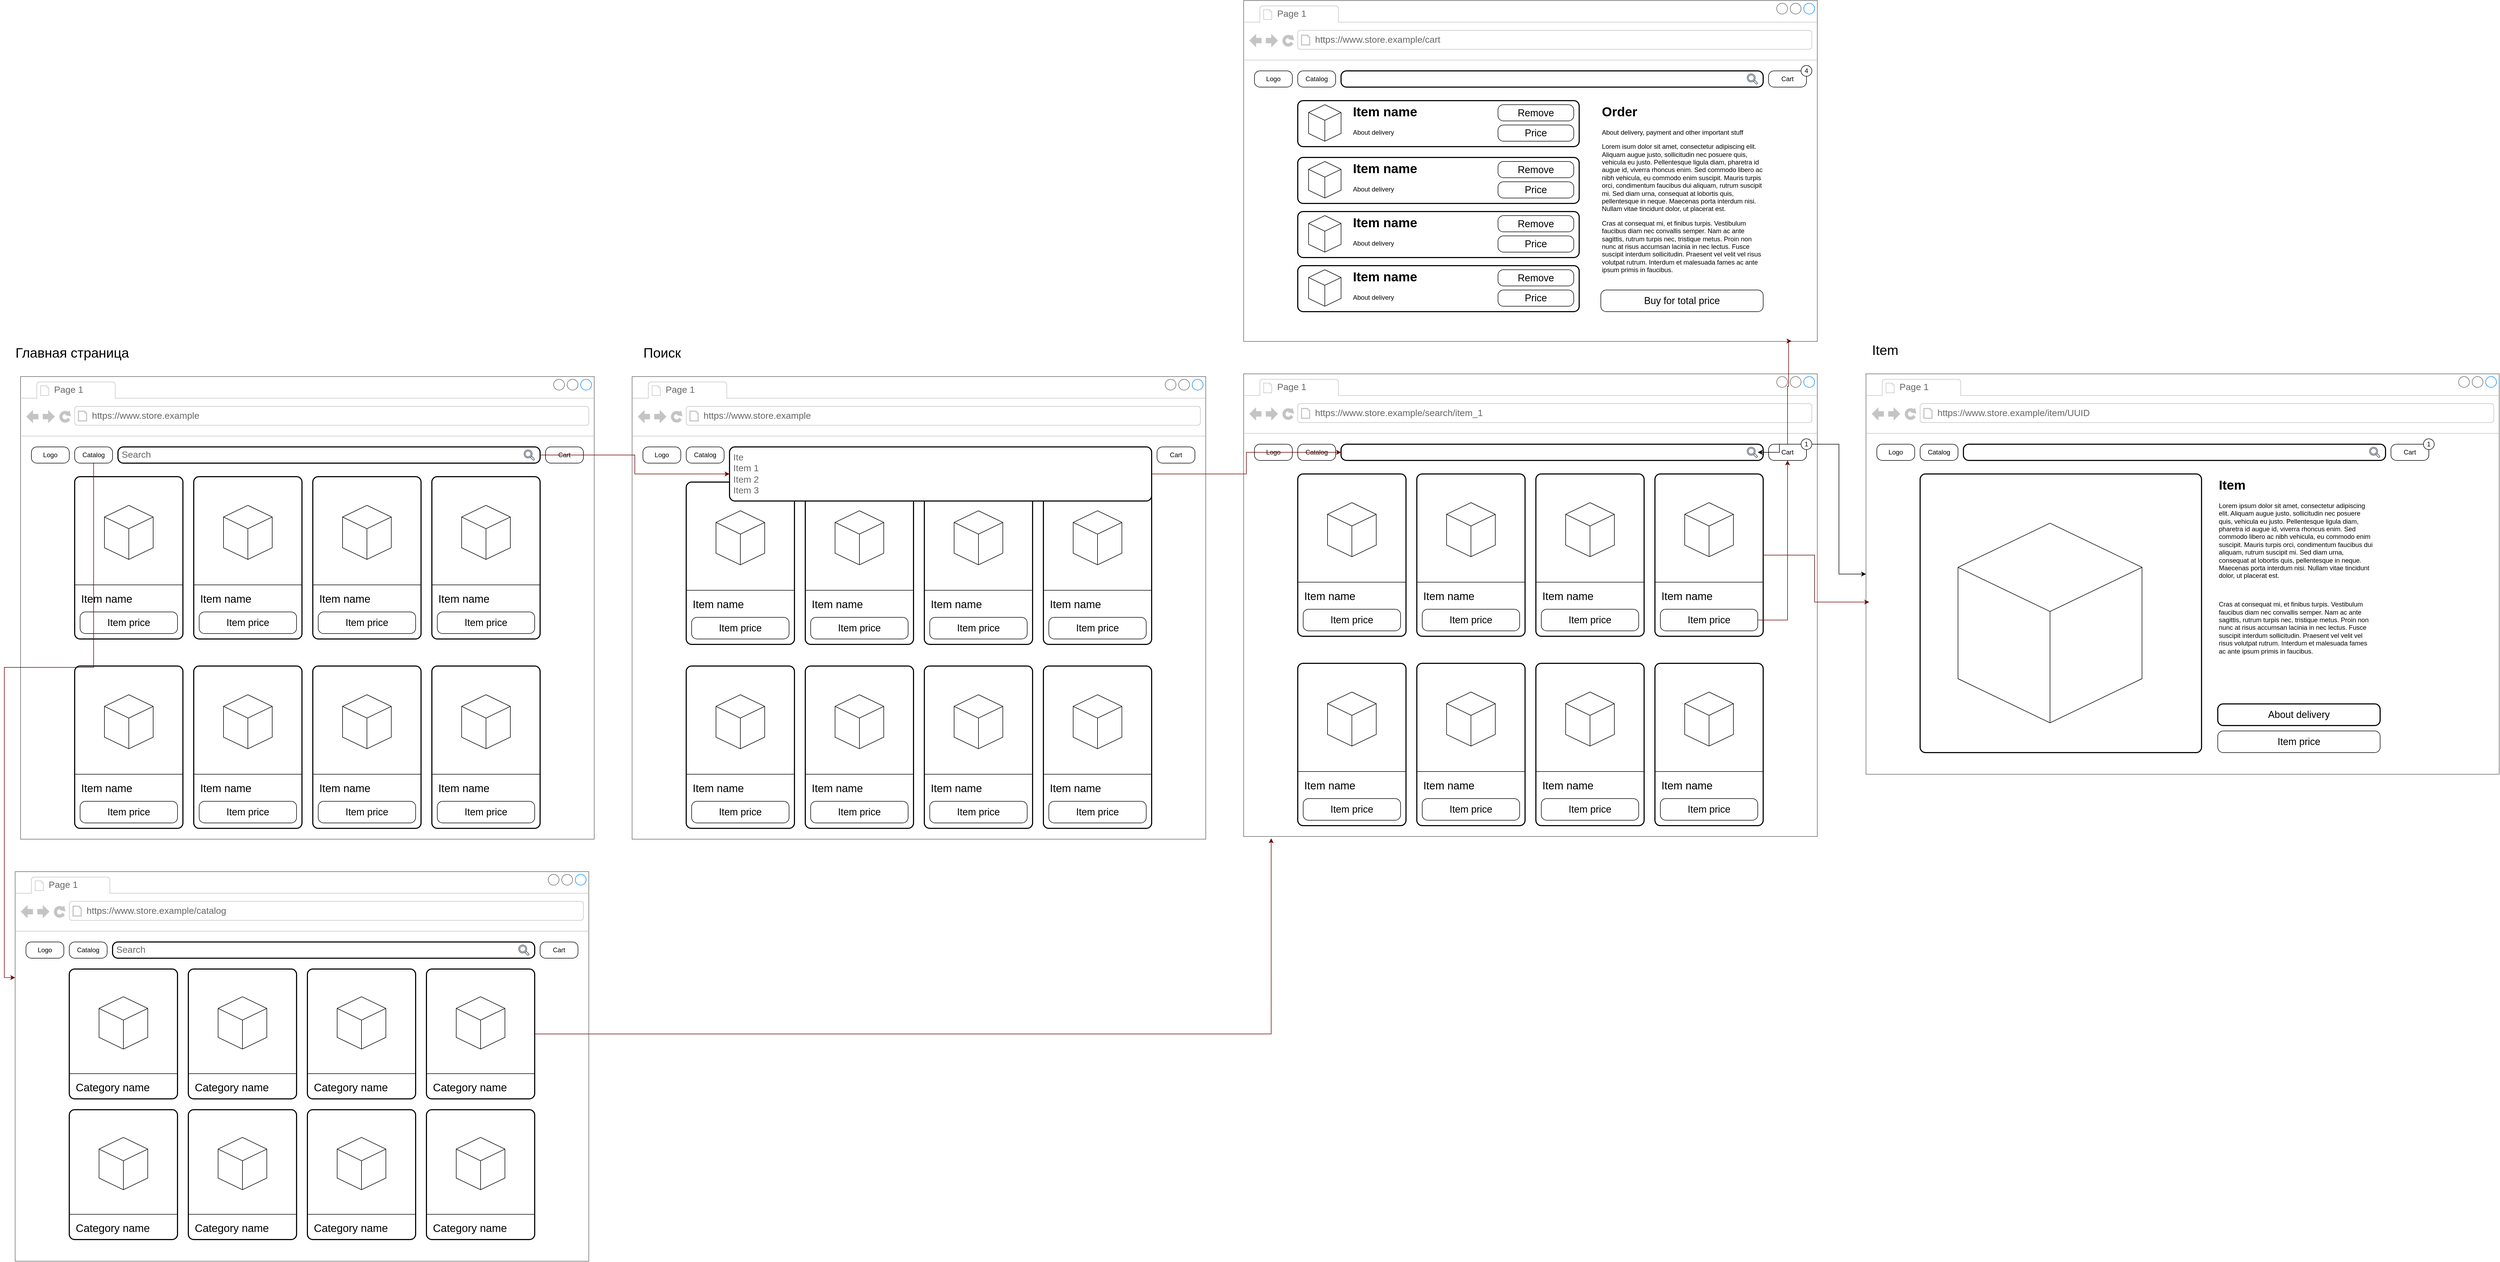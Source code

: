 <mxfile version="27.0.8">
  <diagram name="Page-1" id="2cc2dc42-3aac-f2a9-1cec-7a8b7cbee084">
    <mxGraphModel dx="2852" dy="2490" grid="1" gridSize="10" guides="1" tooltips="1" connect="1" arrows="1" fold="1" page="1" pageScale="1" pageWidth="1100" pageHeight="850" background="none" math="0" shadow="0">
      <root>
        <mxCell id="0" />
        <mxCell id="1" parent="0" />
        <mxCell id="7026571954dc6520-1" value="" style="strokeWidth=1;shadow=0;dashed=0;align=left;html=1;shape=mxgraph.mockup.containers.browserWindow;rSize=0;strokeColor=#666666;mainText=,;recursiveResize=0;rounded=0;labelBackgroundColor=none;fontFamily=Verdana;fontSize=12" parent="1" vertex="1">
          <mxGeometry x="60" y="25" width="1060" height="855" as="geometry" />
        </mxCell>
        <mxCell id="7026571954dc6520-2" value="Page 1" style="strokeWidth=1;shadow=0;dashed=0;align=center;html=1;shape=mxgraph.mockup.containers.anchor;fontSize=17;fontColor=#666666;align=left;" parent="7026571954dc6520-1" vertex="1">
          <mxGeometry x="60" y="12" width="110" height="26" as="geometry" />
        </mxCell>
        <mxCell id="7026571954dc6520-3" value="https://www.store.example" style="strokeWidth=1;shadow=0;dashed=0;align=center;html=1;shape=mxgraph.mockup.containers.anchor;rSize=0;fontSize=17;fontColor=#666666;align=left;" parent="7026571954dc6520-1" vertex="1">
          <mxGeometry x="130" y="60" width="250" height="26" as="geometry" />
        </mxCell>
        <mxCell id="fCn4wReH6KkzUO8ivvHg-3" value="Logo" style="rounded=1;whiteSpace=wrap;html=1;fillColor=light-dark(#FFFFFF,#00994D);absoluteArcSize=1;" parent="7026571954dc6520-1" vertex="1">
          <mxGeometry x="20" y="130" width="70" height="30" as="geometry" />
        </mxCell>
        <mxCell id="2gGzgF8M-ZaWOMVFMqxc-3" value="Catalog" style="rounded=1;whiteSpace=wrap;html=1;strokeColor=light-dark(#000000,#00994D);fillColor=light-dark(#FFFFFF,#00994D);absoluteArcSize=1;" vertex="1" parent="7026571954dc6520-1">
          <mxGeometry x="100" y="130" width="70" height="30" as="geometry" />
        </mxCell>
        <mxCell id="2gGzgF8M-ZaWOMVFMqxc-18" value="Cart" style="rounded=1;whiteSpace=wrap;html=1;strokeColor=light-dark(#000000,#00994D);fillColor=light-dark(#FFFFFF,#00994D);absoluteArcSize=1;" vertex="1" parent="7026571954dc6520-1">
          <mxGeometry x="970" y="130" width="70" height="30" as="geometry" />
        </mxCell>
        <mxCell id="2gGzgF8M-ZaWOMVFMqxc-146" value="" style="group" vertex="1" connectable="0" parent="7026571954dc6520-1">
          <mxGeometry x="180" y="130" width="780" height="30" as="geometry" />
        </mxCell>
        <mxCell id="fCn4wReH6KkzUO8ivvHg-4" value="Search" style="rounded=1;whiteSpace=wrap;html=1;fillStyle=solid;fillColor=light-dark(#FFFFFF, #121212);fontColor=light-dark(#666666,#959595);fontSize=17;align=left;spacingLeft=5;strokeColor=light-dark(#000000,#00994D);strokeWidth=2;absoluteArcSize=1;" parent="2gGzgF8M-ZaWOMVFMqxc-146" vertex="1">
          <mxGeometry width="780" height="30" as="geometry" />
        </mxCell>
        <mxCell id="2gGzgF8M-ZaWOMVFMqxc-1" value="" style="sketch=0;outlineConnect=0;fontColor=#232F3E;gradientColor=none;fillColor=light-dark(#232F3D,#00994D);strokeColor=none;dashed=0;verticalLabelPosition=bottom;verticalAlign=top;align=center;html=1;fontSize=12;fontStyle=0;aspect=fixed;pointerEvents=1;shape=mxgraph.aws4.magnifying_glass_2;" vertex="1" parent="2gGzgF8M-ZaWOMVFMqxc-146">
          <mxGeometry x="750" y="5" width="20" height="20" as="geometry" />
        </mxCell>
        <mxCell id="2gGzgF8M-ZaWOMVFMqxc-337" value="" style="group;strokeWidth=1;strokeColor=none;perimeterSpacing=1;" vertex="1" connectable="0" parent="7026571954dc6520-1">
          <mxGeometry x="100" y="185" width="200" height="300" as="geometry" />
        </mxCell>
        <mxCell id="2gGzgF8M-ZaWOMVFMqxc-338" value="" style="group" vertex="1" connectable="0" parent="2gGzgF8M-ZaWOMVFMqxc-337">
          <mxGeometry width="200" height="300" as="geometry" />
        </mxCell>
        <mxCell id="2gGzgF8M-ZaWOMVFMqxc-339" value="" style="rounded=1;whiteSpace=wrap;html=1;perimeterSpacing=0;absoluteArcSize=1;strokeWidth=2;strokeColor=light-dark(#000000,#00994D);" vertex="1" parent="2gGzgF8M-ZaWOMVFMqxc-338">
          <mxGeometry width="200" height="300" as="geometry" />
        </mxCell>
        <mxCell id="2gGzgF8M-ZaWOMVFMqxc-340" value="" style="line;strokeWidth=1;html=1;strokeColor=light-dark(#000000,#00994D);" vertex="1" parent="2gGzgF8M-ZaWOMVFMqxc-338">
          <mxGeometry y="195" width="200" height="10" as="geometry" />
        </mxCell>
        <mxCell id="2gGzgF8M-ZaWOMVFMqxc-341" value="&lt;font style=&quot;font-size: 20px;&quot;&gt;Item name&lt;/font&gt;" style="text;strokeColor=none;align=left;fillColor=none;html=1;verticalAlign=middle;whiteSpace=wrap;rounded=0;" vertex="1" parent="2gGzgF8M-ZaWOMVFMqxc-338">
          <mxGeometry x="10" y="210" width="180" height="30" as="geometry" />
        </mxCell>
        <mxCell id="2gGzgF8M-ZaWOMVFMqxc-342" value="&lt;font style=&quot;font-size: 18px;&quot;&gt;Item price&lt;/font&gt;" style="rounded=1;whiteSpace=wrap;html=1;absoluteArcSize=1;strokeColor=light-dark(#000000,#00994D);fillColor=light-dark(#FFFFFF,#00994D);" vertex="1" parent="2gGzgF8M-ZaWOMVFMqxc-338">
          <mxGeometry x="10" y="250" width="180" height="40" as="geometry" />
        </mxCell>
        <mxCell id="2gGzgF8M-ZaWOMVFMqxc-343" value="" style="html=1;whiteSpace=wrap;shape=isoCube2;backgroundOutline=1;isoAngle=15;" vertex="1" parent="2gGzgF8M-ZaWOMVFMqxc-338">
          <mxGeometry x="55" y="53" width="90" height="100" as="geometry" />
        </mxCell>
        <mxCell id="2gGzgF8M-ZaWOMVFMqxc-344" value="" style="group" vertex="1" connectable="0" parent="7026571954dc6520-1">
          <mxGeometry x="320" y="185" width="200" height="300" as="geometry" />
        </mxCell>
        <mxCell id="2gGzgF8M-ZaWOMVFMqxc-345" value="" style="rounded=1;whiteSpace=wrap;html=1;perimeterSpacing=0;absoluteArcSize=1;strokeWidth=2;strokeColor=light-dark(#000000,#00994D);" vertex="1" parent="2gGzgF8M-ZaWOMVFMqxc-344">
          <mxGeometry width="200" height="300" as="geometry" />
        </mxCell>
        <mxCell id="2gGzgF8M-ZaWOMVFMqxc-346" value="" style="line;strokeWidth=1;html=1;strokeColor=light-dark(#000000,#00994D);" vertex="1" parent="2gGzgF8M-ZaWOMVFMqxc-344">
          <mxGeometry y="195" width="200" height="10" as="geometry" />
        </mxCell>
        <mxCell id="2gGzgF8M-ZaWOMVFMqxc-347" value="&lt;font style=&quot;font-size: 20px;&quot;&gt;Item name&lt;/font&gt;" style="text;strokeColor=none;align=left;fillColor=none;html=1;verticalAlign=middle;whiteSpace=wrap;rounded=0;" vertex="1" parent="2gGzgF8M-ZaWOMVFMqxc-344">
          <mxGeometry x="10" y="210" width="180" height="30" as="geometry" />
        </mxCell>
        <mxCell id="2gGzgF8M-ZaWOMVFMqxc-348" value="&lt;font style=&quot;font-size: 18px;&quot;&gt;Item price&lt;/font&gt;" style="rounded=1;whiteSpace=wrap;html=1;absoluteArcSize=1;strokeColor=light-dark(#000000,#00994D);fillColor=light-dark(#FFFFFF,#00994D);" vertex="1" parent="2gGzgF8M-ZaWOMVFMqxc-344">
          <mxGeometry x="10" y="250" width="180" height="40" as="geometry" />
        </mxCell>
        <mxCell id="2gGzgF8M-ZaWOMVFMqxc-349" value="" style="html=1;whiteSpace=wrap;shape=isoCube2;backgroundOutline=1;isoAngle=15;" vertex="1" parent="2gGzgF8M-ZaWOMVFMqxc-344">
          <mxGeometry x="55" y="53" width="90" height="100" as="geometry" />
        </mxCell>
        <mxCell id="2gGzgF8M-ZaWOMVFMqxc-350" value="" style="group" vertex="1" connectable="0" parent="7026571954dc6520-1">
          <mxGeometry x="540" y="185" width="200" height="300" as="geometry" />
        </mxCell>
        <mxCell id="2gGzgF8M-ZaWOMVFMqxc-351" value="" style="rounded=1;whiteSpace=wrap;html=1;perimeterSpacing=0;absoluteArcSize=1;strokeWidth=2;strokeColor=light-dark(#000000,#00994D);" vertex="1" parent="2gGzgF8M-ZaWOMVFMqxc-350">
          <mxGeometry width="200" height="300" as="geometry" />
        </mxCell>
        <mxCell id="2gGzgF8M-ZaWOMVFMqxc-352" value="" style="line;strokeWidth=1;html=1;strokeColor=light-dark(#000000,#00994D);" vertex="1" parent="2gGzgF8M-ZaWOMVFMqxc-350">
          <mxGeometry y="195" width="200" height="10" as="geometry" />
        </mxCell>
        <mxCell id="2gGzgF8M-ZaWOMVFMqxc-353" value="&lt;font style=&quot;font-size: 20px;&quot;&gt;Item name&lt;/font&gt;" style="text;strokeColor=none;align=left;fillColor=none;html=1;verticalAlign=middle;whiteSpace=wrap;rounded=0;" vertex="1" parent="2gGzgF8M-ZaWOMVFMqxc-350">
          <mxGeometry x="10" y="210" width="180" height="30" as="geometry" />
        </mxCell>
        <mxCell id="2gGzgF8M-ZaWOMVFMqxc-354" value="&lt;font style=&quot;font-size: 18px;&quot;&gt;Item price&lt;/font&gt;" style="rounded=1;whiteSpace=wrap;html=1;absoluteArcSize=1;strokeColor=light-dark(#000000,#00994D);fillColor=light-dark(#FFFFFF,#00994D);" vertex="1" parent="2gGzgF8M-ZaWOMVFMqxc-350">
          <mxGeometry x="10" y="250" width="180" height="40" as="geometry" />
        </mxCell>
        <mxCell id="2gGzgF8M-ZaWOMVFMqxc-355" value="" style="html=1;whiteSpace=wrap;shape=isoCube2;backgroundOutline=1;isoAngle=15;" vertex="1" parent="2gGzgF8M-ZaWOMVFMqxc-350">
          <mxGeometry x="55" y="53" width="90" height="100" as="geometry" />
        </mxCell>
        <mxCell id="2gGzgF8M-ZaWOMVFMqxc-356" value="" style="group" vertex="1" connectable="0" parent="7026571954dc6520-1">
          <mxGeometry x="760" y="185" width="200" height="300" as="geometry" />
        </mxCell>
        <mxCell id="2gGzgF8M-ZaWOMVFMqxc-357" value="" style="rounded=1;whiteSpace=wrap;html=1;perimeterSpacing=0;absoluteArcSize=1;strokeWidth=2;strokeColor=light-dark(#000000,#00994D);" vertex="1" parent="2gGzgF8M-ZaWOMVFMqxc-356">
          <mxGeometry width="200" height="300" as="geometry" />
        </mxCell>
        <mxCell id="2gGzgF8M-ZaWOMVFMqxc-358" value="" style="line;strokeWidth=1;html=1;strokeColor=light-dark(#000000,#00994D);" vertex="1" parent="2gGzgF8M-ZaWOMVFMqxc-356">
          <mxGeometry y="195" width="200" height="10" as="geometry" />
        </mxCell>
        <mxCell id="2gGzgF8M-ZaWOMVFMqxc-359" value="&lt;font style=&quot;font-size: 20px;&quot;&gt;Item name&lt;/font&gt;" style="text;strokeColor=none;align=left;fillColor=none;html=1;verticalAlign=middle;whiteSpace=wrap;rounded=0;" vertex="1" parent="2gGzgF8M-ZaWOMVFMqxc-356">
          <mxGeometry x="10" y="210" width="180" height="30" as="geometry" />
        </mxCell>
        <mxCell id="2gGzgF8M-ZaWOMVFMqxc-360" value="&lt;font style=&quot;font-size: 18px;&quot;&gt;Item price&lt;/font&gt;" style="rounded=1;whiteSpace=wrap;html=1;absoluteArcSize=1;strokeColor=light-dark(#000000,#00994D);fillColor=light-dark(#FFFFFF,#00994D);" vertex="1" parent="2gGzgF8M-ZaWOMVFMqxc-356">
          <mxGeometry x="10" y="250" width="180" height="40" as="geometry" />
        </mxCell>
        <mxCell id="2gGzgF8M-ZaWOMVFMqxc-361" value="" style="html=1;whiteSpace=wrap;shape=isoCube2;backgroundOutline=1;isoAngle=15;" vertex="1" parent="2gGzgF8M-ZaWOMVFMqxc-356">
          <mxGeometry x="55" y="53" width="90" height="100" as="geometry" />
        </mxCell>
        <mxCell id="2gGzgF8M-ZaWOMVFMqxc-362" value="" style="group;strokeWidth=1;strokeColor=none;perimeterSpacing=1;" vertex="1" connectable="0" parent="7026571954dc6520-1">
          <mxGeometry x="100" y="535" width="200" height="300" as="geometry" />
        </mxCell>
        <mxCell id="2gGzgF8M-ZaWOMVFMqxc-363" value="" style="group" vertex="1" connectable="0" parent="2gGzgF8M-ZaWOMVFMqxc-362">
          <mxGeometry width="200" height="300" as="geometry" />
        </mxCell>
        <mxCell id="2gGzgF8M-ZaWOMVFMqxc-364" value="" style="rounded=1;whiteSpace=wrap;html=1;perimeterSpacing=0;absoluteArcSize=1;strokeWidth=2;strokeColor=light-dark(#000000,#00994D);" vertex="1" parent="2gGzgF8M-ZaWOMVFMqxc-363">
          <mxGeometry width="200" height="300" as="geometry" />
        </mxCell>
        <mxCell id="2gGzgF8M-ZaWOMVFMqxc-365" value="" style="line;strokeWidth=1;html=1;strokeColor=light-dark(#000000,#00994D);" vertex="1" parent="2gGzgF8M-ZaWOMVFMqxc-363">
          <mxGeometry y="195" width="200" height="10" as="geometry" />
        </mxCell>
        <mxCell id="2gGzgF8M-ZaWOMVFMqxc-366" value="&lt;font style=&quot;font-size: 20px;&quot;&gt;Item name&lt;/font&gt;" style="text;strokeColor=none;align=left;fillColor=none;html=1;verticalAlign=middle;whiteSpace=wrap;rounded=0;" vertex="1" parent="2gGzgF8M-ZaWOMVFMqxc-363">
          <mxGeometry x="10" y="210" width="180" height="30" as="geometry" />
        </mxCell>
        <mxCell id="2gGzgF8M-ZaWOMVFMqxc-367" value="&lt;font style=&quot;font-size: 18px;&quot;&gt;Item price&lt;/font&gt;" style="rounded=1;whiteSpace=wrap;html=1;absoluteArcSize=1;strokeColor=light-dark(#000000,#00994D);fillColor=light-dark(#FFFFFF,#00994D);" vertex="1" parent="2gGzgF8M-ZaWOMVFMqxc-363">
          <mxGeometry x="10" y="250" width="180" height="40" as="geometry" />
        </mxCell>
        <mxCell id="2gGzgF8M-ZaWOMVFMqxc-368" value="" style="html=1;whiteSpace=wrap;shape=isoCube2;backgroundOutline=1;isoAngle=15;" vertex="1" parent="2gGzgF8M-ZaWOMVFMqxc-363">
          <mxGeometry x="55" y="53" width="90" height="100" as="geometry" />
        </mxCell>
        <mxCell id="2gGzgF8M-ZaWOMVFMqxc-369" value="" style="group" vertex="1" connectable="0" parent="7026571954dc6520-1">
          <mxGeometry x="320" y="535" width="200" height="300" as="geometry" />
        </mxCell>
        <mxCell id="2gGzgF8M-ZaWOMVFMqxc-370" value="" style="rounded=1;whiteSpace=wrap;html=1;perimeterSpacing=0;absoluteArcSize=1;strokeWidth=2;strokeColor=light-dark(#000000,#00994D);" vertex="1" parent="2gGzgF8M-ZaWOMVFMqxc-369">
          <mxGeometry width="200" height="300" as="geometry" />
        </mxCell>
        <mxCell id="2gGzgF8M-ZaWOMVFMqxc-371" value="" style="line;strokeWidth=1;html=1;strokeColor=light-dark(#000000,#00994D);" vertex="1" parent="2gGzgF8M-ZaWOMVFMqxc-369">
          <mxGeometry y="195" width="200" height="10" as="geometry" />
        </mxCell>
        <mxCell id="2gGzgF8M-ZaWOMVFMqxc-372" value="&lt;font style=&quot;font-size: 20px;&quot;&gt;Item name&lt;/font&gt;" style="text;strokeColor=none;align=left;fillColor=none;html=1;verticalAlign=middle;whiteSpace=wrap;rounded=0;" vertex="1" parent="2gGzgF8M-ZaWOMVFMqxc-369">
          <mxGeometry x="10" y="210" width="180" height="30" as="geometry" />
        </mxCell>
        <mxCell id="2gGzgF8M-ZaWOMVFMqxc-373" value="&lt;font style=&quot;font-size: 18px;&quot;&gt;Item price&lt;/font&gt;" style="rounded=1;whiteSpace=wrap;html=1;absoluteArcSize=1;strokeColor=light-dark(#000000,#00994D);fillColor=light-dark(#FFFFFF,#00994D);" vertex="1" parent="2gGzgF8M-ZaWOMVFMqxc-369">
          <mxGeometry x="10" y="250" width="180" height="40" as="geometry" />
        </mxCell>
        <mxCell id="2gGzgF8M-ZaWOMVFMqxc-374" value="" style="html=1;whiteSpace=wrap;shape=isoCube2;backgroundOutline=1;isoAngle=15;" vertex="1" parent="2gGzgF8M-ZaWOMVFMqxc-369">
          <mxGeometry x="55" y="53" width="90" height="100" as="geometry" />
        </mxCell>
        <mxCell id="2gGzgF8M-ZaWOMVFMqxc-375" value="" style="group" vertex="1" connectable="0" parent="7026571954dc6520-1">
          <mxGeometry x="540" y="535" width="200" height="300" as="geometry" />
        </mxCell>
        <mxCell id="2gGzgF8M-ZaWOMVFMqxc-376" value="" style="rounded=1;whiteSpace=wrap;html=1;perimeterSpacing=0;absoluteArcSize=1;strokeWidth=2;strokeColor=light-dark(#000000,#00994D);" vertex="1" parent="2gGzgF8M-ZaWOMVFMqxc-375">
          <mxGeometry width="200" height="300" as="geometry" />
        </mxCell>
        <mxCell id="2gGzgF8M-ZaWOMVFMqxc-377" value="" style="line;strokeWidth=1;html=1;strokeColor=light-dark(#000000,#00994D);" vertex="1" parent="2gGzgF8M-ZaWOMVFMqxc-375">
          <mxGeometry y="195" width="200" height="10" as="geometry" />
        </mxCell>
        <mxCell id="2gGzgF8M-ZaWOMVFMqxc-378" value="&lt;font style=&quot;font-size: 20px;&quot;&gt;Item name&lt;/font&gt;" style="text;strokeColor=none;align=left;fillColor=none;html=1;verticalAlign=middle;whiteSpace=wrap;rounded=0;" vertex="1" parent="2gGzgF8M-ZaWOMVFMqxc-375">
          <mxGeometry x="10" y="210" width="180" height="30" as="geometry" />
        </mxCell>
        <mxCell id="2gGzgF8M-ZaWOMVFMqxc-379" value="&lt;font style=&quot;font-size: 18px;&quot;&gt;Item price&lt;/font&gt;" style="rounded=1;whiteSpace=wrap;html=1;absoluteArcSize=1;strokeColor=light-dark(#000000,#00994D);fillColor=light-dark(#FFFFFF,#00994D);" vertex="1" parent="2gGzgF8M-ZaWOMVFMqxc-375">
          <mxGeometry x="10" y="250" width="180" height="40" as="geometry" />
        </mxCell>
        <mxCell id="2gGzgF8M-ZaWOMVFMqxc-380" value="" style="html=1;whiteSpace=wrap;shape=isoCube2;backgroundOutline=1;isoAngle=15;" vertex="1" parent="2gGzgF8M-ZaWOMVFMqxc-375">
          <mxGeometry x="55" y="53" width="90" height="100" as="geometry" />
        </mxCell>
        <mxCell id="2gGzgF8M-ZaWOMVFMqxc-381" value="" style="group" vertex="1" connectable="0" parent="7026571954dc6520-1">
          <mxGeometry x="760" y="535" width="200" height="300" as="geometry" />
        </mxCell>
        <mxCell id="2gGzgF8M-ZaWOMVFMqxc-382" value="" style="rounded=1;whiteSpace=wrap;html=1;perimeterSpacing=0;absoluteArcSize=1;strokeWidth=2;strokeColor=light-dark(#000000,#00994D);" vertex="1" parent="2gGzgF8M-ZaWOMVFMqxc-381">
          <mxGeometry width="200" height="300" as="geometry" />
        </mxCell>
        <mxCell id="2gGzgF8M-ZaWOMVFMqxc-383" value="" style="line;strokeWidth=1;html=1;strokeColor=light-dark(#000000,#00994D);" vertex="1" parent="2gGzgF8M-ZaWOMVFMqxc-381">
          <mxGeometry y="195" width="200" height="10" as="geometry" />
        </mxCell>
        <mxCell id="2gGzgF8M-ZaWOMVFMqxc-384" value="&lt;font style=&quot;font-size: 20px;&quot;&gt;Item name&lt;/font&gt;" style="text;strokeColor=none;align=left;fillColor=none;html=1;verticalAlign=middle;whiteSpace=wrap;rounded=0;" vertex="1" parent="2gGzgF8M-ZaWOMVFMqxc-381">
          <mxGeometry x="10" y="210" width="180" height="30" as="geometry" />
        </mxCell>
        <mxCell id="2gGzgF8M-ZaWOMVFMqxc-385" value="&lt;font style=&quot;font-size: 18px;&quot;&gt;Item price&lt;/font&gt;" style="rounded=1;whiteSpace=wrap;html=1;absoluteArcSize=1;strokeColor=light-dark(#000000,#00994D);fillColor=light-dark(#FFFFFF,#00994D);" vertex="1" parent="2gGzgF8M-ZaWOMVFMqxc-381">
          <mxGeometry x="10" y="250" width="180" height="40" as="geometry" />
        </mxCell>
        <mxCell id="2gGzgF8M-ZaWOMVFMqxc-386" value="" style="html=1;whiteSpace=wrap;shape=isoCube2;backgroundOutline=1;isoAngle=15;" vertex="1" parent="2gGzgF8M-ZaWOMVFMqxc-381">
          <mxGeometry x="55" y="53" width="90" height="100" as="geometry" />
        </mxCell>
        <mxCell id="2gGzgF8M-ZaWOMVFMqxc-88" value="&lt;font style=&quot;font-size: 25px;&quot;&gt;Главная страница&lt;/font&gt;" style="text;html=1;align=center;verticalAlign=middle;resizable=0;points=[];autosize=1;strokeColor=none;fillColor=none;" vertex="1" parent="1">
          <mxGeometry x="40" y="-40" width="230" height="40" as="geometry" />
        </mxCell>
        <mxCell id="2gGzgF8M-ZaWOMVFMqxc-89" value="" style="strokeWidth=1;shadow=0;dashed=0;align=left;html=1;shape=mxgraph.mockup.containers.browserWindow;rSize=0;strokeColor=#666666;mainText=,;recursiveResize=0;rounded=0;labelBackgroundColor=none;fontFamily=Verdana;fontSize=12" vertex="1" parent="1">
          <mxGeometry x="1190" y="25" width="1060" height="855" as="geometry" />
        </mxCell>
        <mxCell id="2gGzgF8M-ZaWOMVFMqxc-90" value="Page 1" style="strokeWidth=1;shadow=0;dashed=0;align=center;html=1;shape=mxgraph.mockup.containers.anchor;fontSize=17;fontColor=#666666;align=left;" vertex="1" parent="2gGzgF8M-ZaWOMVFMqxc-89">
          <mxGeometry x="60" y="12" width="110" height="26" as="geometry" />
        </mxCell>
        <mxCell id="2gGzgF8M-ZaWOMVFMqxc-91" value="https://www.store.example" style="strokeWidth=1;shadow=0;dashed=0;align=center;html=1;shape=mxgraph.mockup.containers.anchor;rSize=0;fontSize=17;fontColor=#666666;align=left;" vertex="1" parent="2gGzgF8M-ZaWOMVFMqxc-89">
          <mxGeometry x="130" y="60" width="250" height="26" as="geometry" />
        </mxCell>
        <mxCell id="2gGzgF8M-ZaWOMVFMqxc-92" value="Logo" style="rounded=1;whiteSpace=wrap;html=1;fillColor=light-dark(#FFFFFF,#00994D);absoluteArcSize=1;" vertex="1" parent="2gGzgF8M-ZaWOMVFMqxc-89">
          <mxGeometry x="20" y="130" width="70" height="30" as="geometry" />
        </mxCell>
        <mxCell id="2gGzgF8M-ZaWOMVFMqxc-94" value="" style="sketch=0;outlineConnect=0;fontColor=#232F3E;gradientColor=none;fillColor=light-dark(#232F3D,#00994D);strokeColor=none;dashed=0;verticalLabelPosition=bottom;verticalAlign=top;align=center;html=1;fontSize=12;fontStyle=0;aspect=fixed;pointerEvents=1;shape=mxgraph.aws4.magnifying_glass_2;" vertex="1" parent="2gGzgF8M-ZaWOMVFMqxc-89">
          <mxGeometry x="930" y="135" width="20" height="20" as="geometry" />
        </mxCell>
        <mxCell id="2gGzgF8M-ZaWOMVFMqxc-95" value="Catalog" style="rounded=1;whiteSpace=wrap;html=1;strokeColor=light-dark(#000000,#00994D);fillColor=light-dark(#FFFFFF,#00994D);absoluteArcSize=1;" vertex="1" parent="2gGzgF8M-ZaWOMVFMqxc-89">
          <mxGeometry x="100" y="130" width="70" height="30" as="geometry" />
        </mxCell>
        <mxCell id="2gGzgF8M-ZaWOMVFMqxc-96" value="Cart" style="rounded=1;whiteSpace=wrap;html=1;strokeColor=light-dark(#000000,#00994D);fillColor=light-dark(#FFFFFF,#00994D);absoluteArcSize=1;" vertex="1" parent="2gGzgF8M-ZaWOMVFMqxc-89">
          <mxGeometry x="970" y="130" width="70" height="30" as="geometry" />
        </mxCell>
        <mxCell id="2gGzgF8M-ZaWOMVFMqxc-97" value="" style="group;strokeWidth=1;strokeColor=none;perimeterSpacing=1;" vertex="1" connectable="0" parent="2gGzgF8M-ZaWOMVFMqxc-89">
          <mxGeometry x="100" y="195" width="200" height="300" as="geometry" />
        </mxCell>
        <mxCell id="2gGzgF8M-ZaWOMVFMqxc-265" value="" style="group" vertex="1" connectable="0" parent="2gGzgF8M-ZaWOMVFMqxc-97">
          <mxGeometry width="200" height="300" as="geometry" />
        </mxCell>
        <mxCell id="2gGzgF8M-ZaWOMVFMqxc-98" value="" style="rounded=1;whiteSpace=wrap;html=1;perimeterSpacing=0;absoluteArcSize=1;strokeWidth=2;strokeColor=light-dark(#000000,#00994D);" vertex="1" parent="2gGzgF8M-ZaWOMVFMqxc-265">
          <mxGeometry width="200" height="300" as="geometry" />
        </mxCell>
        <mxCell id="2gGzgF8M-ZaWOMVFMqxc-99" value="" style="line;strokeWidth=1;html=1;strokeColor=light-dark(#000000,#00994D);" vertex="1" parent="2gGzgF8M-ZaWOMVFMqxc-265">
          <mxGeometry y="195" width="200" height="10" as="geometry" />
        </mxCell>
        <mxCell id="2gGzgF8M-ZaWOMVFMqxc-100" value="&lt;font style=&quot;font-size: 20px;&quot;&gt;Item name&lt;/font&gt;" style="text;strokeColor=none;align=left;fillColor=none;html=1;verticalAlign=middle;whiteSpace=wrap;rounded=0;" vertex="1" parent="2gGzgF8M-ZaWOMVFMqxc-265">
          <mxGeometry x="10" y="210" width="180" height="30" as="geometry" />
        </mxCell>
        <mxCell id="2gGzgF8M-ZaWOMVFMqxc-101" value="&lt;font style=&quot;font-size: 18px;&quot;&gt;Item price&lt;/font&gt;" style="rounded=1;whiteSpace=wrap;html=1;absoluteArcSize=1;strokeColor=light-dark(#000000,#00994D);fillColor=light-dark(#FFFFFF,#00994D);" vertex="1" parent="2gGzgF8M-ZaWOMVFMqxc-265">
          <mxGeometry x="10" y="250" width="180" height="40" as="geometry" />
        </mxCell>
        <mxCell id="2gGzgF8M-ZaWOMVFMqxc-102" value="" style="html=1;whiteSpace=wrap;shape=isoCube2;backgroundOutline=1;isoAngle=15;" vertex="1" parent="2gGzgF8M-ZaWOMVFMqxc-265">
          <mxGeometry x="55" y="53" width="90" height="100" as="geometry" />
        </mxCell>
        <mxCell id="2gGzgF8M-ZaWOMVFMqxc-266" value="" style="group" vertex="1" connectable="0" parent="2gGzgF8M-ZaWOMVFMqxc-89">
          <mxGeometry x="320" y="195" width="200" height="300" as="geometry" />
        </mxCell>
        <mxCell id="2gGzgF8M-ZaWOMVFMqxc-267" value="" style="rounded=1;whiteSpace=wrap;html=1;perimeterSpacing=0;absoluteArcSize=1;strokeWidth=2;strokeColor=light-dark(#000000,#00994D);" vertex="1" parent="2gGzgF8M-ZaWOMVFMqxc-266">
          <mxGeometry width="200" height="300" as="geometry" />
        </mxCell>
        <mxCell id="2gGzgF8M-ZaWOMVFMqxc-268" value="" style="line;strokeWidth=1;html=1;strokeColor=light-dark(#000000,#00994D);" vertex="1" parent="2gGzgF8M-ZaWOMVFMqxc-266">
          <mxGeometry y="195" width="200" height="10" as="geometry" />
        </mxCell>
        <mxCell id="2gGzgF8M-ZaWOMVFMqxc-269" value="&lt;font style=&quot;font-size: 20px;&quot;&gt;Item name&lt;/font&gt;" style="text;strokeColor=none;align=left;fillColor=none;html=1;verticalAlign=middle;whiteSpace=wrap;rounded=0;" vertex="1" parent="2gGzgF8M-ZaWOMVFMqxc-266">
          <mxGeometry x="10" y="210" width="180" height="30" as="geometry" />
        </mxCell>
        <mxCell id="2gGzgF8M-ZaWOMVFMqxc-270" value="&lt;font style=&quot;font-size: 18px;&quot;&gt;Item price&lt;/font&gt;" style="rounded=1;whiteSpace=wrap;html=1;absoluteArcSize=1;strokeColor=light-dark(#000000,#00994D);fillColor=light-dark(#FFFFFF,#00994D);" vertex="1" parent="2gGzgF8M-ZaWOMVFMqxc-266">
          <mxGeometry x="10" y="250" width="180" height="40" as="geometry" />
        </mxCell>
        <mxCell id="2gGzgF8M-ZaWOMVFMqxc-271" value="" style="html=1;whiteSpace=wrap;shape=isoCube2;backgroundOutline=1;isoAngle=15;" vertex="1" parent="2gGzgF8M-ZaWOMVFMqxc-266">
          <mxGeometry x="55" y="53" width="90" height="100" as="geometry" />
        </mxCell>
        <mxCell id="2gGzgF8M-ZaWOMVFMqxc-212" value="" style="line;strokeWidth=1;html=1;strokeColor=light-dark(#000000,#00994D);spacing=1;" vertex="1" parent="2gGzgF8M-ZaWOMVFMqxc-89">
          <mxGeometry x="180" y="155" width="780" height="10" as="geometry" />
        </mxCell>
        <mxCell id="2gGzgF8M-ZaWOMVFMqxc-272" value="" style="group" vertex="1" connectable="0" parent="2gGzgF8M-ZaWOMVFMqxc-89">
          <mxGeometry x="540" y="195" width="200" height="300" as="geometry" />
        </mxCell>
        <mxCell id="2gGzgF8M-ZaWOMVFMqxc-273" value="" style="rounded=1;whiteSpace=wrap;html=1;perimeterSpacing=0;absoluteArcSize=1;strokeWidth=2;strokeColor=light-dark(#000000,#00994D);" vertex="1" parent="2gGzgF8M-ZaWOMVFMqxc-272">
          <mxGeometry width="200" height="300" as="geometry" />
        </mxCell>
        <mxCell id="2gGzgF8M-ZaWOMVFMqxc-274" value="" style="line;strokeWidth=1;html=1;strokeColor=light-dark(#000000,#00994D);" vertex="1" parent="2gGzgF8M-ZaWOMVFMqxc-272">
          <mxGeometry y="195" width="200" height="10" as="geometry" />
        </mxCell>
        <mxCell id="2gGzgF8M-ZaWOMVFMqxc-275" value="&lt;font style=&quot;font-size: 20px;&quot;&gt;Item name&lt;/font&gt;" style="text;strokeColor=none;align=left;fillColor=none;html=1;verticalAlign=middle;whiteSpace=wrap;rounded=0;" vertex="1" parent="2gGzgF8M-ZaWOMVFMqxc-272">
          <mxGeometry x="10" y="210" width="180" height="30" as="geometry" />
        </mxCell>
        <mxCell id="2gGzgF8M-ZaWOMVFMqxc-276" value="&lt;font style=&quot;font-size: 18px;&quot;&gt;Item price&lt;/font&gt;" style="rounded=1;whiteSpace=wrap;html=1;absoluteArcSize=1;strokeColor=light-dark(#000000,#00994D);fillColor=light-dark(#FFFFFF,#00994D);" vertex="1" parent="2gGzgF8M-ZaWOMVFMqxc-272">
          <mxGeometry x="10" y="250" width="180" height="40" as="geometry" />
        </mxCell>
        <mxCell id="2gGzgF8M-ZaWOMVFMqxc-277" value="" style="html=1;whiteSpace=wrap;shape=isoCube2;backgroundOutline=1;isoAngle=15;" vertex="1" parent="2gGzgF8M-ZaWOMVFMqxc-272">
          <mxGeometry x="55" y="53" width="90" height="100" as="geometry" />
        </mxCell>
        <mxCell id="2gGzgF8M-ZaWOMVFMqxc-280" value="" style="group" vertex="1" connectable="0" parent="2gGzgF8M-ZaWOMVFMqxc-89">
          <mxGeometry x="760" y="195" width="200" height="300" as="geometry" />
        </mxCell>
        <mxCell id="2gGzgF8M-ZaWOMVFMqxc-281" value="" style="rounded=1;whiteSpace=wrap;html=1;perimeterSpacing=0;absoluteArcSize=1;strokeWidth=2;strokeColor=light-dark(#000000,#00994D);" vertex="1" parent="2gGzgF8M-ZaWOMVFMqxc-280">
          <mxGeometry width="200" height="300" as="geometry" />
        </mxCell>
        <mxCell id="2gGzgF8M-ZaWOMVFMqxc-282" value="" style="line;strokeWidth=1;html=1;strokeColor=light-dark(#000000,#00994D);" vertex="1" parent="2gGzgF8M-ZaWOMVFMqxc-280">
          <mxGeometry y="195" width="200" height="10" as="geometry" />
        </mxCell>
        <mxCell id="2gGzgF8M-ZaWOMVFMqxc-283" value="&lt;font style=&quot;font-size: 20px;&quot;&gt;Item name&lt;/font&gt;" style="text;strokeColor=none;align=left;fillColor=none;html=1;verticalAlign=middle;whiteSpace=wrap;rounded=0;" vertex="1" parent="2gGzgF8M-ZaWOMVFMqxc-280">
          <mxGeometry x="10" y="210" width="180" height="30" as="geometry" />
        </mxCell>
        <mxCell id="2gGzgF8M-ZaWOMVFMqxc-284" value="&lt;font style=&quot;font-size: 18px;&quot;&gt;Item price&lt;/font&gt;" style="rounded=1;whiteSpace=wrap;html=1;absoluteArcSize=1;strokeColor=light-dark(#000000,#00994D);fillColor=light-dark(#FFFFFF,#00994D);" vertex="1" parent="2gGzgF8M-ZaWOMVFMqxc-280">
          <mxGeometry x="10" y="250" width="180" height="40" as="geometry" />
        </mxCell>
        <mxCell id="2gGzgF8M-ZaWOMVFMqxc-285" value="" style="html=1;whiteSpace=wrap;shape=isoCube2;backgroundOutline=1;isoAngle=15;" vertex="1" parent="2gGzgF8M-ZaWOMVFMqxc-280">
          <mxGeometry x="55" y="53" width="90" height="100" as="geometry" />
        </mxCell>
        <mxCell id="2gGzgF8M-ZaWOMVFMqxc-93" value="Ite&lt;br&gt;Item 1&lt;br&gt;Item 2&lt;br&gt;Item 3" style="rounded=1;whiteSpace=wrap;html=1;fillStyle=solid;fillColor=light-dark(#FFFFFF, #121212);fontColor=light-dark(#666666,#FFFFFF);fontSize=17;align=left;spacingLeft=5;strokeColor=light-dark(#000000,#00994D);strokeWidth=2;absoluteArcSize=1;" vertex="1" parent="2gGzgF8M-ZaWOMVFMqxc-89">
          <mxGeometry x="180" y="130" width="780" height="100" as="geometry" />
        </mxCell>
        <mxCell id="2gGzgF8M-ZaWOMVFMqxc-286" value="" style="group" vertex="1" connectable="0" parent="2gGzgF8M-ZaWOMVFMqxc-89">
          <mxGeometry x="100" y="535" width="200" height="300" as="geometry" />
        </mxCell>
        <mxCell id="2gGzgF8M-ZaWOMVFMqxc-287" value="" style="rounded=1;whiteSpace=wrap;html=1;perimeterSpacing=0;absoluteArcSize=1;strokeWidth=2;strokeColor=light-dark(#000000,#00994D);" vertex="1" parent="2gGzgF8M-ZaWOMVFMqxc-286">
          <mxGeometry width="200" height="300" as="geometry" />
        </mxCell>
        <mxCell id="2gGzgF8M-ZaWOMVFMqxc-288" value="" style="line;strokeWidth=1;html=1;strokeColor=light-dark(#000000,#00994D);" vertex="1" parent="2gGzgF8M-ZaWOMVFMqxc-286">
          <mxGeometry y="195" width="200" height="10" as="geometry" />
        </mxCell>
        <mxCell id="2gGzgF8M-ZaWOMVFMqxc-289" value="&lt;font style=&quot;font-size: 20px;&quot;&gt;Item name&lt;/font&gt;" style="text;strokeColor=none;align=left;fillColor=none;html=1;verticalAlign=middle;whiteSpace=wrap;rounded=0;" vertex="1" parent="2gGzgF8M-ZaWOMVFMqxc-286">
          <mxGeometry x="10" y="210" width="180" height="30" as="geometry" />
        </mxCell>
        <mxCell id="2gGzgF8M-ZaWOMVFMqxc-290" value="&lt;font style=&quot;font-size: 18px;&quot;&gt;Item price&lt;/font&gt;" style="rounded=1;whiteSpace=wrap;html=1;absoluteArcSize=1;strokeColor=light-dark(#000000,#00994D);fillColor=light-dark(#FFFFFF,#00994D);" vertex="1" parent="2gGzgF8M-ZaWOMVFMqxc-286">
          <mxGeometry x="10" y="250" width="180" height="40" as="geometry" />
        </mxCell>
        <mxCell id="2gGzgF8M-ZaWOMVFMqxc-291" value="" style="html=1;whiteSpace=wrap;shape=isoCube2;backgroundOutline=1;isoAngle=15;" vertex="1" parent="2gGzgF8M-ZaWOMVFMqxc-286">
          <mxGeometry x="55" y="53" width="90" height="100" as="geometry" />
        </mxCell>
        <mxCell id="2gGzgF8M-ZaWOMVFMqxc-292" value="" style="group" vertex="1" connectable="0" parent="2gGzgF8M-ZaWOMVFMqxc-89">
          <mxGeometry x="320" y="535" width="200" height="300" as="geometry" />
        </mxCell>
        <mxCell id="2gGzgF8M-ZaWOMVFMqxc-293" value="" style="rounded=1;whiteSpace=wrap;html=1;perimeterSpacing=0;absoluteArcSize=1;strokeWidth=2;strokeColor=light-dark(#000000,#00994D);" vertex="1" parent="2gGzgF8M-ZaWOMVFMqxc-292">
          <mxGeometry width="200" height="300" as="geometry" />
        </mxCell>
        <mxCell id="2gGzgF8M-ZaWOMVFMqxc-294" value="" style="line;strokeWidth=1;html=1;strokeColor=light-dark(#000000,#00994D);" vertex="1" parent="2gGzgF8M-ZaWOMVFMqxc-292">
          <mxGeometry y="195" width="200" height="10" as="geometry" />
        </mxCell>
        <mxCell id="2gGzgF8M-ZaWOMVFMqxc-295" value="&lt;font style=&quot;font-size: 20px;&quot;&gt;Item name&lt;/font&gt;" style="text;strokeColor=none;align=left;fillColor=none;html=1;verticalAlign=middle;whiteSpace=wrap;rounded=0;" vertex="1" parent="2gGzgF8M-ZaWOMVFMqxc-292">
          <mxGeometry x="10" y="210" width="180" height="30" as="geometry" />
        </mxCell>
        <mxCell id="2gGzgF8M-ZaWOMVFMqxc-296" value="&lt;font style=&quot;font-size: 18px;&quot;&gt;Item price&lt;/font&gt;" style="rounded=1;whiteSpace=wrap;html=1;absoluteArcSize=1;strokeColor=light-dark(#000000,#00994D);fillColor=light-dark(#FFFFFF,#00994D);" vertex="1" parent="2gGzgF8M-ZaWOMVFMqxc-292">
          <mxGeometry x="10" y="250" width="180" height="40" as="geometry" />
        </mxCell>
        <mxCell id="2gGzgF8M-ZaWOMVFMqxc-297" value="" style="html=1;whiteSpace=wrap;shape=isoCube2;backgroundOutline=1;isoAngle=15;" vertex="1" parent="2gGzgF8M-ZaWOMVFMqxc-292">
          <mxGeometry x="55" y="53" width="90" height="100" as="geometry" />
        </mxCell>
        <mxCell id="2gGzgF8M-ZaWOMVFMqxc-298" value="" style="group" vertex="1" connectable="0" parent="2gGzgF8M-ZaWOMVFMqxc-89">
          <mxGeometry x="540" y="535" width="200" height="300" as="geometry" />
        </mxCell>
        <mxCell id="2gGzgF8M-ZaWOMVFMqxc-299" value="" style="rounded=1;whiteSpace=wrap;html=1;perimeterSpacing=0;absoluteArcSize=1;strokeWidth=2;strokeColor=light-dark(#000000,#00994D);" vertex="1" parent="2gGzgF8M-ZaWOMVFMqxc-298">
          <mxGeometry width="200" height="300" as="geometry" />
        </mxCell>
        <mxCell id="2gGzgF8M-ZaWOMVFMqxc-300" value="" style="line;strokeWidth=1;html=1;strokeColor=light-dark(#000000,#00994D);" vertex="1" parent="2gGzgF8M-ZaWOMVFMqxc-298">
          <mxGeometry y="195" width="200" height="10" as="geometry" />
        </mxCell>
        <mxCell id="2gGzgF8M-ZaWOMVFMqxc-301" value="&lt;font style=&quot;font-size: 20px;&quot;&gt;Item name&lt;/font&gt;" style="text;strokeColor=none;align=left;fillColor=none;html=1;verticalAlign=middle;whiteSpace=wrap;rounded=0;" vertex="1" parent="2gGzgF8M-ZaWOMVFMqxc-298">
          <mxGeometry x="10" y="210" width="180" height="30" as="geometry" />
        </mxCell>
        <mxCell id="2gGzgF8M-ZaWOMVFMqxc-302" value="&lt;font style=&quot;font-size: 18px;&quot;&gt;Item price&lt;/font&gt;" style="rounded=1;whiteSpace=wrap;html=1;absoluteArcSize=1;strokeColor=light-dark(#000000,#00994D);fillColor=light-dark(#FFFFFF,#00994D);" vertex="1" parent="2gGzgF8M-ZaWOMVFMqxc-298">
          <mxGeometry x="10" y="250" width="180" height="40" as="geometry" />
        </mxCell>
        <mxCell id="2gGzgF8M-ZaWOMVFMqxc-303" value="" style="html=1;whiteSpace=wrap;shape=isoCube2;backgroundOutline=1;isoAngle=15;" vertex="1" parent="2gGzgF8M-ZaWOMVFMqxc-298">
          <mxGeometry x="55" y="53" width="90" height="100" as="geometry" />
        </mxCell>
        <mxCell id="2gGzgF8M-ZaWOMVFMqxc-304" value="" style="group" vertex="1" connectable="0" parent="2gGzgF8M-ZaWOMVFMqxc-89">
          <mxGeometry x="760" y="535" width="200" height="300" as="geometry" />
        </mxCell>
        <mxCell id="2gGzgF8M-ZaWOMVFMqxc-305" value="" style="rounded=1;whiteSpace=wrap;html=1;perimeterSpacing=0;absoluteArcSize=1;strokeWidth=2;strokeColor=light-dark(#000000,#00994D);" vertex="1" parent="2gGzgF8M-ZaWOMVFMqxc-304">
          <mxGeometry width="200" height="300" as="geometry" />
        </mxCell>
        <mxCell id="2gGzgF8M-ZaWOMVFMqxc-306" value="" style="line;strokeWidth=1;html=1;strokeColor=light-dark(#000000,#00994D);" vertex="1" parent="2gGzgF8M-ZaWOMVFMqxc-304">
          <mxGeometry y="195" width="200" height="10" as="geometry" />
        </mxCell>
        <mxCell id="2gGzgF8M-ZaWOMVFMqxc-307" value="&lt;font style=&quot;font-size: 20px;&quot;&gt;Item name&lt;/font&gt;" style="text;strokeColor=none;align=left;fillColor=none;html=1;verticalAlign=middle;whiteSpace=wrap;rounded=0;" vertex="1" parent="2gGzgF8M-ZaWOMVFMqxc-304">
          <mxGeometry x="10" y="210" width="180" height="30" as="geometry" />
        </mxCell>
        <mxCell id="2gGzgF8M-ZaWOMVFMqxc-308" value="&lt;font style=&quot;font-size: 18px;&quot;&gt;Item price&lt;/font&gt;" style="rounded=1;whiteSpace=wrap;html=1;absoluteArcSize=1;strokeColor=light-dark(#000000,#00994D);fillColor=light-dark(#FFFFFF,#00994D);" vertex="1" parent="2gGzgF8M-ZaWOMVFMqxc-304">
          <mxGeometry x="10" y="250" width="180" height="40" as="geometry" />
        </mxCell>
        <mxCell id="2gGzgF8M-ZaWOMVFMqxc-309" value="" style="html=1;whiteSpace=wrap;shape=isoCube2;backgroundOutline=1;isoAngle=15;" vertex="1" parent="2gGzgF8M-ZaWOMVFMqxc-304">
          <mxGeometry x="55" y="53" width="90" height="100" as="geometry" />
        </mxCell>
        <mxCell id="2gGzgF8M-ZaWOMVFMqxc-145" value="&lt;font style=&quot;font-size: 25px;&quot;&gt;Поиск&lt;/font&gt;" style="text;html=1;align=center;verticalAlign=middle;resizable=0;points=[];autosize=1;strokeColor=none;fillColor=none;" vertex="1" parent="1">
          <mxGeometry x="1200" y="-40" width="90" height="40" as="geometry" />
        </mxCell>
        <mxCell id="2gGzgF8M-ZaWOMVFMqxc-148" style="edgeStyle=orthogonalEdgeStyle;rounded=0;orthogonalLoop=1;jettySize=auto;html=1;fillColor=#a20025;strokeColor=#6F0000;" edge="1" parent="1" source="fCn4wReH6KkzUO8ivvHg-4" target="2gGzgF8M-ZaWOMVFMqxc-93">
          <mxGeometry relative="1" as="geometry" />
        </mxCell>
        <mxCell id="2gGzgF8M-ZaWOMVFMqxc-387" value="" style="strokeWidth=1;shadow=0;dashed=0;align=left;html=1;shape=mxgraph.mockup.containers.browserWindow;rSize=0;strokeColor=#666666;mainText=,;recursiveResize=0;rounded=0;labelBackgroundColor=none;fontFamily=Verdana;fontSize=12" vertex="1" parent="1">
          <mxGeometry x="2320" y="20" width="1060" height="855" as="geometry" />
        </mxCell>
        <mxCell id="2gGzgF8M-ZaWOMVFMqxc-388" value="Page 1" style="strokeWidth=1;shadow=0;dashed=0;align=center;html=1;shape=mxgraph.mockup.containers.anchor;fontSize=17;fontColor=#666666;align=left;" vertex="1" parent="2gGzgF8M-ZaWOMVFMqxc-387">
          <mxGeometry x="60" y="12" width="110" height="26" as="geometry" />
        </mxCell>
        <mxCell id="2gGzgF8M-ZaWOMVFMqxc-389" value="https://www.store.example/search/item_1" style="strokeWidth=1;shadow=0;dashed=0;align=center;html=1;shape=mxgraph.mockup.containers.anchor;rSize=0;fontSize=17;fontColor=#666666;align=left;" vertex="1" parent="2gGzgF8M-ZaWOMVFMqxc-387">
          <mxGeometry x="130" y="60" width="250" height="26" as="geometry" />
        </mxCell>
        <mxCell id="2gGzgF8M-ZaWOMVFMqxc-390" value="Logo" style="rounded=1;whiteSpace=wrap;html=1;fillColor=light-dark(#FFFFFF,#00994D);absoluteArcSize=1;" vertex="1" parent="2gGzgF8M-ZaWOMVFMqxc-387">
          <mxGeometry x="20" y="130" width="70" height="30" as="geometry" />
        </mxCell>
        <mxCell id="2gGzgF8M-ZaWOMVFMqxc-391" value="Catalog" style="rounded=1;whiteSpace=wrap;html=1;strokeColor=light-dark(#000000,#00994D);fillColor=light-dark(#FFFFFF,#00994D);absoluteArcSize=1;" vertex="1" parent="2gGzgF8M-ZaWOMVFMqxc-387">
          <mxGeometry x="100" y="130" width="70" height="30" as="geometry" />
        </mxCell>
        <mxCell id="2gGzgF8M-ZaWOMVFMqxc-392" value="Cart" style="rounded=1;whiteSpace=wrap;html=1;strokeColor=light-dark(#000000,#00994D);fillColor=light-dark(#FFFFFF,#00994D);absoluteArcSize=1;" vertex="1" parent="2gGzgF8M-ZaWOMVFMqxc-387">
          <mxGeometry x="970" y="130" width="70" height="30" as="geometry" />
        </mxCell>
        <mxCell id="2gGzgF8M-ZaWOMVFMqxc-393" value="" style="group" vertex="1" connectable="0" parent="2gGzgF8M-ZaWOMVFMqxc-387">
          <mxGeometry x="180" y="130" width="780" height="30" as="geometry" />
        </mxCell>
        <mxCell id="2gGzgF8M-ZaWOMVFMqxc-394" value="Item 1" style="rounded=1;whiteSpace=wrap;html=1;fillStyle=solid;fillColor=light-dark(#FFFFFF, #121212);fontColor=light-dark(#FFFFFF,#FFFFFF);fontSize=17;align=left;spacingLeft=5;strokeColor=light-dark(#000000,#00994D);strokeWidth=2;absoluteArcSize=1;" vertex="1" parent="2gGzgF8M-ZaWOMVFMqxc-393">
          <mxGeometry width="780" height="30" as="geometry" />
        </mxCell>
        <mxCell id="2gGzgF8M-ZaWOMVFMqxc-395" value="" style="sketch=0;outlineConnect=0;fontColor=#232F3E;gradientColor=none;fillColor=light-dark(#232F3D,#00994D);strokeColor=none;dashed=0;verticalLabelPosition=bottom;verticalAlign=top;align=center;html=1;fontSize=12;fontStyle=0;aspect=fixed;pointerEvents=1;shape=mxgraph.aws4.magnifying_glass_2;" vertex="1" parent="2gGzgF8M-ZaWOMVFMqxc-393">
          <mxGeometry x="750" y="5" width="20" height="20" as="geometry" />
        </mxCell>
        <mxCell id="2gGzgF8M-ZaWOMVFMqxc-396" value="" style="group;strokeWidth=1;strokeColor=none;perimeterSpacing=1;" vertex="1" connectable="0" parent="2gGzgF8M-ZaWOMVFMqxc-387">
          <mxGeometry x="100" y="185" width="200" height="300" as="geometry" />
        </mxCell>
        <mxCell id="2gGzgF8M-ZaWOMVFMqxc-397" value="" style="group" vertex="1" connectable="0" parent="2gGzgF8M-ZaWOMVFMqxc-396">
          <mxGeometry width="200" height="300" as="geometry" />
        </mxCell>
        <mxCell id="2gGzgF8M-ZaWOMVFMqxc-398" value="" style="rounded=1;whiteSpace=wrap;html=1;perimeterSpacing=0;absoluteArcSize=1;strokeWidth=2;strokeColor=light-dark(#000000,#00994D);" vertex="1" parent="2gGzgF8M-ZaWOMVFMqxc-397">
          <mxGeometry width="200" height="300" as="geometry" />
        </mxCell>
        <mxCell id="2gGzgF8M-ZaWOMVFMqxc-399" value="" style="line;strokeWidth=1;html=1;strokeColor=light-dark(#000000,#00994D);" vertex="1" parent="2gGzgF8M-ZaWOMVFMqxc-397">
          <mxGeometry y="195" width="200" height="10" as="geometry" />
        </mxCell>
        <mxCell id="2gGzgF8M-ZaWOMVFMqxc-400" value="&lt;font style=&quot;font-size: 20px;&quot;&gt;Item name&lt;/font&gt;" style="text;strokeColor=none;align=left;fillColor=none;html=1;verticalAlign=middle;whiteSpace=wrap;rounded=0;" vertex="1" parent="2gGzgF8M-ZaWOMVFMqxc-397">
          <mxGeometry x="10" y="210" width="180" height="30" as="geometry" />
        </mxCell>
        <mxCell id="2gGzgF8M-ZaWOMVFMqxc-401" value="&lt;font style=&quot;font-size: 18px;&quot;&gt;Item price&lt;/font&gt;" style="rounded=1;whiteSpace=wrap;html=1;absoluteArcSize=1;strokeColor=light-dark(#000000,#00994D);fillColor=light-dark(#FFFFFF,#00994D);" vertex="1" parent="2gGzgF8M-ZaWOMVFMqxc-397">
          <mxGeometry x="10" y="250" width="180" height="40" as="geometry" />
        </mxCell>
        <mxCell id="2gGzgF8M-ZaWOMVFMqxc-402" value="" style="html=1;whiteSpace=wrap;shape=isoCube2;backgroundOutline=1;isoAngle=15;" vertex="1" parent="2gGzgF8M-ZaWOMVFMqxc-397">
          <mxGeometry x="55" y="53" width="90" height="100" as="geometry" />
        </mxCell>
        <mxCell id="2gGzgF8M-ZaWOMVFMqxc-403" value="" style="group" vertex="1" connectable="0" parent="2gGzgF8M-ZaWOMVFMqxc-387">
          <mxGeometry x="320" y="185" width="200" height="300" as="geometry" />
        </mxCell>
        <mxCell id="2gGzgF8M-ZaWOMVFMqxc-404" value="" style="rounded=1;whiteSpace=wrap;html=1;perimeterSpacing=0;absoluteArcSize=1;strokeWidth=2;strokeColor=light-dark(#000000,#00994D);" vertex="1" parent="2gGzgF8M-ZaWOMVFMqxc-403">
          <mxGeometry width="200" height="300" as="geometry" />
        </mxCell>
        <mxCell id="2gGzgF8M-ZaWOMVFMqxc-405" value="" style="line;strokeWidth=1;html=1;strokeColor=light-dark(#000000,#00994D);" vertex="1" parent="2gGzgF8M-ZaWOMVFMqxc-403">
          <mxGeometry y="195" width="200" height="10" as="geometry" />
        </mxCell>
        <mxCell id="2gGzgF8M-ZaWOMVFMqxc-406" value="&lt;font style=&quot;font-size: 20px;&quot;&gt;Item name&lt;/font&gt;" style="text;strokeColor=none;align=left;fillColor=none;html=1;verticalAlign=middle;whiteSpace=wrap;rounded=0;" vertex="1" parent="2gGzgF8M-ZaWOMVFMqxc-403">
          <mxGeometry x="10" y="210" width="180" height="30" as="geometry" />
        </mxCell>
        <mxCell id="2gGzgF8M-ZaWOMVFMqxc-407" value="&lt;font style=&quot;font-size: 18px;&quot;&gt;Item price&lt;/font&gt;" style="rounded=1;whiteSpace=wrap;html=1;absoluteArcSize=1;strokeColor=light-dark(#000000,#00994D);fillColor=light-dark(#FFFFFF,#00994D);" vertex="1" parent="2gGzgF8M-ZaWOMVFMqxc-403">
          <mxGeometry x="10" y="250" width="180" height="40" as="geometry" />
        </mxCell>
        <mxCell id="2gGzgF8M-ZaWOMVFMqxc-408" value="" style="html=1;whiteSpace=wrap;shape=isoCube2;backgroundOutline=1;isoAngle=15;" vertex="1" parent="2gGzgF8M-ZaWOMVFMqxc-403">
          <mxGeometry x="55" y="53" width="90" height="100" as="geometry" />
        </mxCell>
        <mxCell id="2gGzgF8M-ZaWOMVFMqxc-409" value="" style="group" vertex="1" connectable="0" parent="2gGzgF8M-ZaWOMVFMqxc-387">
          <mxGeometry x="540" y="185" width="200" height="300" as="geometry" />
        </mxCell>
        <mxCell id="2gGzgF8M-ZaWOMVFMqxc-410" value="" style="rounded=1;whiteSpace=wrap;html=1;perimeterSpacing=0;absoluteArcSize=1;strokeWidth=2;strokeColor=light-dark(#000000,#00994D);" vertex="1" parent="2gGzgF8M-ZaWOMVFMqxc-409">
          <mxGeometry width="200" height="300" as="geometry" />
        </mxCell>
        <mxCell id="2gGzgF8M-ZaWOMVFMqxc-411" value="" style="line;strokeWidth=1;html=1;strokeColor=light-dark(#000000,#00994D);" vertex="1" parent="2gGzgF8M-ZaWOMVFMqxc-409">
          <mxGeometry y="195" width="200" height="10" as="geometry" />
        </mxCell>
        <mxCell id="2gGzgF8M-ZaWOMVFMqxc-412" value="&lt;font style=&quot;font-size: 20px;&quot;&gt;Item name&lt;/font&gt;" style="text;strokeColor=none;align=left;fillColor=none;html=1;verticalAlign=middle;whiteSpace=wrap;rounded=0;" vertex="1" parent="2gGzgF8M-ZaWOMVFMqxc-409">
          <mxGeometry x="10" y="210" width="180" height="30" as="geometry" />
        </mxCell>
        <mxCell id="2gGzgF8M-ZaWOMVFMqxc-413" value="&lt;font style=&quot;font-size: 18px;&quot;&gt;Item price&lt;/font&gt;" style="rounded=1;whiteSpace=wrap;html=1;absoluteArcSize=1;strokeColor=light-dark(#000000,#00994D);fillColor=light-dark(#FFFFFF,#00994D);" vertex="1" parent="2gGzgF8M-ZaWOMVFMqxc-409">
          <mxGeometry x="10" y="250" width="180" height="40" as="geometry" />
        </mxCell>
        <mxCell id="2gGzgF8M-ZaWOMVFMqxc-414" value="" style="html=1;whiteSpace=wrap;shape=isoCube2;backgroundOutline=1;isoAngle=15;" vertex="1" parent="2gGzgF8M-ZaWOMVFMqxc-409">
          <mxGeometry x="55" y="53" width="90" height="100" as="geometry" />
        </mxCell>
        <mxCell id="2gGzgF8M-ZaWOMVFMqxc-415" value="" style="group" vertex="1" connectable="0" parent="2gGzgF8M-ZaWOMVFMqxc-387">
          <mxGeometry x="760" y="185" width="200" height="300" as="geometry" />
        </mxCell>
        <mxCell id="2gGzgF8M-ZaWOMVFMqxc-416" value="" style="rounded=1;whiteSpace=wrap;html=1;perimeterSpacing=0;absoluteArcSize=1;strokeWidth=2;strokeColor=light-dark(#000000,#00994D);" vertex="1" parent="2gGzgF8M-ZaWOMVFMqxc-415">
          <mxGeometry width="200" height="300" as="geometry" />
        </mxCell>
        <mxCell id="2gGzgF8M-ZaWOMVFMqxc-417" value="" style="line;strokeWidth=1;html=1;strokeColor=light-dark(#000000,#00994D);" vertex="1" parent="2gGzgF8M-ZaWOMVFMqxc-415">
          <mxGeometry y="195" width="200" height="10" as="geometry" />
        </mxCell>
        <mxCell id="2gGzgF8M-ZaWOMVFMqxc-418" value="&lt;font style=&quot;font-size: 20px;&quot;&gt;Item name&lt;/font&gt;" style="text;strokeColor=none;align=left;fillColor=none;html=1;verticalAlign=middle;whiteSpace=wrap;rounded=0;" vertex="1" parent="2gGzgF8M-ZaWOMVFMqxc-415">
          <mxGeometry x="10" y="210" width="180" height="30" as="geometry" />
        </mxCell>
        <mxCell id="2gGzgF8M-ZaWOMVFMqxc-419" value="&lt;font style=&quot;font-size: 18px;&quot;&gt;Item price&lt;/font&gt;" style="rounded=1;whiteSpace=wrap;html=1;absoluteArcSize=1;strokeColor=light-dark(#000000,#00994D);fillColor=light-dark(#FFFFFF,#00994D);" vertex="1" parent="2gGzgF8M-ZaWOMVFMqxc-415">
          <mxGeometry x="10" y="250" width="180" height="40" as="geometry" />
        </mxCell>
        <mxCell id="2gGzgF8M-ZaWOMVFMqxc-420" value="" style="html=1;whiteSpace=wrap;shape=isoCube2;backgroundOutline=1;isoAngle=15;" vertex="1" parent="2gGzgF8M-ZaWOMVFMqxc-415">
          <mxGeometry x="55" y="53" width="90" height="100" as="geometry" />
        </mxCell>
        <mxCell id="2gGzgF8M-ZaWOMVFMqxc-421" value="" style="group;strokeWidth=1;strokeColor=none;perimeterSpacing=1;" vertex="1" connectable="0" parent="2gGzgF8M-ZaWOMVFMqxc-387">
          <mxGeometry x="100" y="535" width="200" height="300" as="geometry" />
        </mxCell>
        <mxCell id="2gGzgF8M-ZaWOMVFMqxc-422" value="" style="group" vertex="1" connectable="0" parent="2gGzgF8M-ZaWOMVFMqxc-421">
          <mxGeometry width="200" height="300" as="geometry" />
        </mxCell>
        <mxCell id="2gGzgF8M-ZaWOMVFMqxc-423" value="" style="rounded=1;whiteSpace=wrap;html=1;perimeterSpacing=0;absoluteArcSize=1;strokeWidth=2;strokeColor=light-dark(#000000,#00994D);" vertex="1" parent="2gGzgF8M-ZaWOMVFMqxc-422">
          <mxGeometry width="200" height="300" as="geometry" />
        </mxCell>
        <mxCell id="2gGzgF8M-ZaWOMVFMqxc-424" value="" style="line;strokeWidth=1;html=1;strokeColor=light-dark(#000000,#00994D);" vertex="1" parent="2gGzgF8M-ZaWOMVFMqxc-422">
          <mxGeometry y="195" width="200" height="10" as="geometry" />
        </mxCell>
        <mxCell id="2gGzgF8M-ZaWOMVFMqxc-425" value="&lt;font style=&quot;font-size: 20px;&quot;&gt;Item name&lt;/font&gt;" style="text;strokeColor=none;align=left;fillColor=none;html=1;verticalAlign=middle;whiteSpace=wrap;rounded=0;" vertex="1" parent="2gGzgF8M-ZaWOMVFMqxc-422">
          <mxGeometry x="10" y="210" width="180" height="30" as="geometry" />
        </mxCell>
        <mxCell id="2gGzgF8M-ZaWOMVFMqxc-426" value="&lt;font style=&quot;font-size: 18px;&quot;&gt;Item price&lt;/font&gt;" style="rounded=1;whiteSpace=wrap;html=1;absoluteArcSize=1;strokeColor=light-dark(#000000,#00994D);fillColor=light-dark(#FFFFFF,#00994D);" vertex="1" parent="2gGzgF8M-ZaWOMVFMqxc-422">
          <mxGeometry x="10" y="250" width="180" height="40" as="geometry" />
        </mxCell>
        <mxCell id="2gGzgF8M-ZaWOMVFMqxc-427" value="" style="html=1;whiteSpace=wrap;shape=isoCube2;backgroundOutline=1;isoAngle=15;" vertex="1" parent="2gGzgF8M-ZaWOMVFMqxc-422">
          <mxGeometry x="55" y="53" width="90" height="100" as="geometry" />
        </mxCell>
        <mxCell id="2gGzgF8M-ZaWOMVFMqxc-428" value="" style="group" vertex="1" connectable="0" parent="2gGzgF8M-ZaWOMVFMqxc-387">
          <mxGeometry x="320" y="535" width="200" height="300" as="geometry" />
        </mxCell>
        <mxCell id="2gGzgF8M-ZaWOMVFMqxc-429" value="" style="rounded=1;whiteSpace=wrap;html=1;perimeterSpacing=0;absoluteArcSize=1;strokeWidth=2;strokeColor=light-dark(#000000,#00994D);" vertex="1" parent="2gGzgF8M-ZaWOMVFMqxc-428">
          <mxGeometry width="200" height="300" as="geometry" />
        </mxCell>
        <mxCell id="2gGzgF8M-ZaWOMVFMqxc-430" value="" style="line;strokeWidth=1;html=1;strokeColor=light-dark(#000000,#00994D);" vertex="1" parent="2gGzgF8M-ZaWOMVFMqxc-428">
          <mxGeometry y="195" width="200" height="10" as="geometry" />
        </mxCell>
        <mxCell id="2gGzgF8M-ZaWOMVFMqxc-431" value="&lt;font style=&quot;font-size: 20px;&quot;&gt;Item name&lt;/font&gt;" style="text;strokeColor=none;align=left;fillColor=none;html=1;verticalAlign=middle;whiteSpace=wrap;rounded=0;" vertex="1" parent="2gGzgF8M-ZaWOMVFMqxc-428">
          <mxGeometry x="10" y="210" width="180" height="30" as="geometry" />
        </mxCell>
        <mxCell id="2gGzgF8M-ZaWOMVFMqxc-432" value="&lt;font style=&quot;font-size: 18px;&quot;&gt;Item price&lt;/font&gt;" style="rounded=1;whiteSpace=wrap;html=1;absoluteArcSize=1;strokeColor=light-dark(#000000,#00994D);fillColor=light-dark(#FFFFFF,#00994D);" vertex="1" parent="2gGzgF8M-ZaWOMVFMqxc-428">
          <mxGeometry x="10" y="250" width="180" height="40" as="geometry" />
        </mxCell>
        <mxCell id="2gGzgF8M-ZaWOMVFMqxc-433" value="" style="html=1;whiteSpace=wrap;shape=isoCube2;backgroundOutline=1;isoAngle=15;" vertex="1" parent="2gGzgF8M-ZaWOMVFMqxc-428">
          <mxGeometry x="55" y="53" width="90" height="100" as="geometry" />
        </mxCell>
        <mxCell id="2gGzgF8M-ZaWOMVFMqxc-434" value="" style="group" vertex="1" connectable="0" parent="2gGzgF8M-ZaWOMVFMqxc-387">
          <mxGeometry x="540" y="535" width="200" height="300" as="geometry" />
        </mxCell>
        <mxCell id="2gGzgF8M-ZaWOMVFMqxc-435" value="" style="rounded=1;whiteSpace=wrap;html=1;perimeterSpacing=0;absoluteArcSize=1;strokeWidth=2;strokeColor=light-dark(#000000,#00994D);" vertex="1" parent="2gGzgF8M-ZaWOMVFMqxc-434">
          <mxGeometry width="200" height="300" as="geometry" />
        </mxCell>
        <mxCell id="2gGzgF8M-ZaWOMVFMqxc-436" value="" style="line;strokeWidth=1;html=1;strokeColor=light-dark(#000000,#00994D);" vertex="1" parent="2gGzgF8M-ZaWOMVFMqxc-434">
          <mxGeometry y="195" width="200" height="10" as="geometry" />
        </mxCell>
        <mxCell id="2gGzgF8M-ZaWOMVFMqxc-437" value="&lt;font style=&quot;font-size: 20px;&quot;&gt;Item name&lt;/font&gt;" style="text;strokeColor=none;align=left;fillColor=none;html=1;verticalAlign=middle;whiteSpace=wrap;rounded=0;" vertex="1" parent="2gGzgF8M-ZaWOMVFMqxc-434">
          <mxGeometry x="10" y="210" width="180" height="30" as="geometry" />
        </mxCell>
        <mxCell id="2gGzgF8M-ZaWOMVFMqxc-438" value="&lt;font style=&quot;font-size: 18px;&quot;&gt;Item price&lt;/font&gt;" style="rounded=1;whiteSpace=wrap;html=1;absoluteArcSize=1;strokeColor=light-dark(#000000,#00994D);fillColor=light-dark(#FFFFFF,#00994D);" vertex="1" parent="2gGzgF8M-ZaWOMVFMqxc-434">
          <mxGeometry x="10" y="250" width="180" height="40" as="geometry" />
        </mxCell>
        <mxCell id="2gGzgF8M-ZaWOMVFMqxc-439" value="" style="html=1;whiteSpace=wrap;shape=isoCube2;backgroundOutline=1;isoAngle=15;" vertex="1" parent="2gGzgF8M-ZaWOMVFMqxc-434">
          <mxGeometry x="55" y="53" width="90" height="100" as="geometry" />
        </mxCell>
        <mxCell id="2gGzgF8M-ZaWOMVFMqxc-440" value="" style="group" vertex="1" connectable="0" parent="2gGzgF8M-ZaWOMVFMqxc-387">
          <mxGeometry x="760" y="535" width="200" height="300" as="geometry" />
        </mxCell>
        <mxCell id="2gGzgF8M-ZaWOMVFMqxc-441" value="" style="rounded=1;whiteSpace=wrap;html=1;perimeterSpacing=0;absoluteArcSize=1;strokeWidth=2;strokeColor=light-dark(#000000,#00994D);" vertex="1" parent="2gGzgF8M-ZaWOMVFMqxc-440">
          <mxGeometry width="200" height="300" as="geometry" />
        </mxCell>
        <mxCell id="2gGzgF8M-ZaWOMVFMqxc-442" value="" style="line;strokeWidth=1;html=1;strokeColor=light-dark(#000000,#00994D);" vertex="1" parent="2gGzgF8M-ZaWOMVFMqxc-440">
          <mxGeometry y="195" width="200" height="10" as="geometry" />
        </mxCell>
        <mxCell id="2gGzgF8M-ZaWOMVFMqxc-443" value="&lt;font style=&quot;font-size: 20px;&quot;&gt;Item name&lt;/font&gt;" style="text;strokeColor=none;align=left;fillColor=none;html=1;verticalAlign=middle;whiteSpace=wrap;rounded=0;" vertex="1" parent="2gGzgF8M-ZaWOMVFMqxc-440">
          <mxGeometry x="10" y="210" width="180" height="30" as="geometry" />
        </mxCell>
        <mxCell id="2gGzgF8M-ZaWOMVFMqxc-444" value="&lt;font style=&quot;font-size: 18px;&quot;&gt;Item price&lt;/font&gt;" style="rounded=1;whiteSpace=wrap;html=1;absoluteArcSize=1;strokeColor=light-dark(#000000,#00994D);fillColor=light-dark(#FFFFFF,#00994D);" vertex="1" parent="2gGzgF8M-ZaWOMVFMqxc-440">
          <mxGeometry x="10" y="250" width="180" height="40" as="geometry" />
        </mxCell>
        <mxCell id="2gGzgF8M-ZaWOMVFMqxc-445" value="" style="html=1;whiteSpace=wrap;shape=isoCube2;backgroundOutline=1;isoAngle=15;" vertex="1" parent="2gGzgF8M-ZaWOMVFMqxc-440">
          <mxGeometry x="55" y="53" width="90" height="100" as="geometry" />
        </mxCell>
        <mxCell id="2gGzgF8M-ZaWOMVFMqxc-644" value="" style="edgeStyle=orthogonalEdgeStyle;rounded=0;orthogonalLoop=1;jettySize=auto;html=1;" edge="1" parent="2gGzgF8M-ZaWOMVFMqxc-387" source="2gGzgF8M-ZaWOMVFMqxc-446" target="2gGzgF8M-ZaWOMVFMqxc-395">
          <mxGeometry relative="1" as="geometry" />
        </mxCell>
        <mxCell id="2gGzgF8M-ZaWOMVFMqxc-446" value="1" style="ellipse;whiteSpace=wrap;html=1;aspect=fixed;" vertex="1" parent="2gGzgF8M-ZaWOMVFMqxc-387">
          <mxGeometry x="1030" y="120" width="20" height="20" as="geometry" />
        </mxCell>
        <mxCell id="2gGzgF8M-ZaWOMVFMqxc-448" style="edgeStyle=orthogonalEdgeStyle;rounded=0;orthogonalLoop=1;jettySize=auto;html=1;fillColor=#a20025;strokeColor=#6F0000;" edge="1" parent="2gGzgF8M-ZaWOMVFMqxc-387" source="2gGzgF8M-ZaWOMVFMqxc-419" target="2gGzgF8M-ZaWOMVFMqxc-392">
          <mxGeometry relative="1" as="geometry" />
        </mxCell>
        <mxCell id="2gGzgF8M-ZaWOMVFMqxc-447" style="edgeStyle=orthogonalEdgeStyle;rounded=0;orthogonalLoop=1;jettySize=auto;html=1;entryX=0;entryY=0.5;entryDx=0;entryDy=0;fillColor=#a20025;strokeColor=#6F0000;" edge="1" parent="1" source="2gGzgF8M-ZaWOMVFMqxc-93" target="2gGzgF8M-ZaWOMVFMqxc-394">
          <mxGeometry relative="1" as="geometry" />
        </mxCell>
        <mxCell id="2gGzgF8M-ZaWOMVFMqxc-450" value="" style="strokeWidth=1;shadow=0;dashed=0;align=left;html=1;shape=mxgraph.mockup.containers.browserWindow;rSize=0;strokeColor=#666666;mainText=,;recursiveResize=0;rounded=0;labelBackgroundColor=none;fontFamily=Verdana;fontSize=12" vertex="1" parent="1">
          <mxGeometry x="3470" y="20" width="1170" height="740" as="geometry" />
        </mxCell>
        <mxCell id="2gGzgF8M-ZaWOMVFMqxc-451" value="Page 1" style="strokeWidth=1;shadow=0;dashed=0;align=center;html=1;shape=mxgraph.mockup.containers.anchor;fontSize=17;fontColor=#666666;align=left;" vertex="1" parent="2gGzgF8M-ZaWOMVFMqxc-450">
          <mxGeometry x="60" y="12" width="110" height="26" as="geometry" />
        </mxCell>
        <mxCell id="2gGzgF8M-ZaWOMVFMqxc-452" value="https://www.store.example/item/UUID" style="strokeWidth=1;shadow=0;dashed=0;align=center;html=1;shape=mxgraph.mockup.containers.anchor;rSize=0;fontSize=17;fontColor=#666666;align=left;" vertex="1" parent="2gGzgF8M-ZaWOMVFMqxc-450">
          <mxGeometry x="130" y="60" width="250" height="26" as="geometry" />
        </mxCell>
        <mxCell id="2gGzgF8M-ZaWOMVFMqxc-453" value="Logo" style="rounded=1;whiteSpace=wrap;html=1;fillColor=light-dark(#FFFFFF,#00994D);absoluteArcSize=1;" vertex="1" parent="2gGzgF8M-ZaWOMVFMqxc-450">
          <mxGeometry x="20" y="130" width="70" height="30" as="geometry" />
        </mxCell>
        <mxCell id="2gGzgF8M-ZaWOMVFMqxc-454" value="Catalog" style="rounded=1;whiteSpace=wrap;html=1;strokeColor=light-dark(#000000,#00994D);fillColor=light-dark(#FFFFFF,#00994D);absoluteArcSize=1;" vertex="1" parent="2gGzgF8M-ZaWOMVFMqxc-450">
          <mxGeometry x="100" y="130" width="70" height="30" as="geometry" />
        </mxCell>
        <mxCell id="2gGzgF8M-ZaWOMVFMqxc-455" value="Cart" style="rounded=1;whiteSpace=wrap;html=1;strokeColor=light-dark(#000000,#00994D);fillColor=light-dark(#FFFFFF,#00994D);absoluteArcSize=1;" vertex="1" parent="2gGzgF8M-ZaWOMVFMqxc-450">
          <mxGeometry x="970" y="130" width="70" height="30" as="geometry" />
        </mxCell>
        <mxCell id="2gGzgF8M-ZaWOMVFMqxc-456" value="" style="group" vertex="1" connectable="0" parent="2gGzgF8M-ZaWOMVFMqxc-450">
          <mxGeometry x="180" y="130" width="780" height="30" as="geometry" />
        </mxCell>
        <mxCell id="2gGzgF8M-ZaWOMVFMqxc-457" value="Item 1" style="rounded=1;whiteSpace=wrap;html=1;fillStyle=solid;fillColor=light-dark(#FFFFFF, #121212);fontColor=light-dark(#FFFFFF,#FFFFFF);fontSize=17;align=left;spacingLeft=5;strokeColor=light-dark(#000000,#00994D);strokeWidth=2;absoluteArcSize=1;" vertex="1" parent="2gGzgF8M-ZaWOMVFMqxc-456">
          <mxGeometry width="780" height="30" as="geometry" />
        </mxCell>
        <mxCell id="2gGzgF8M-ZaWOMVFMqxc-458" value="" style="sketch=0;outlineConnect=0;fontColor=#232F3E;gradientColor=none;fillColor=light-dark(#232F3D,#00994D);strokeColor=none;dashed=0;verticalLabelPosition=bottom;verticalAlign=top;align=center;html=1;fontSize=12;fontStyle=0;aspect=fixed;pointerEvents=1;shape=mxgraph.aws4.magnifying_glass_2;" vertex="1" parent="2gGzgF8M-ZaWOMVFMqxc-456">
          <mxGeometry x="750" y="5" width="20" height="20" as="geometry" />
        </mxCell>
        <mxCell id="2gGzgF8M-ZaWOMVFMqxc-459" value="" style="group;strokeWidth=1;strokeColor=none;perimeterSpacing=1;" vertex="1" connectable="0" parent="2gGzgF8M-ZaWOMVFMqxc-450">
          <mxGeometry x="100" y="185" width="520" height="515" as="geometry" />
        </mxCell>
        <mxCell id="2gGzgF8M-ZaWOMVFMqxc-461" value="" style="rounded=1;whiteSpace=wrap;html=1;perimeterSpacing=0;absoluteArcSize=1;strokeWidth=2;strokeColor=light-dark(#000000,#00994D);" vertex="1" parent="2gGzgF8M-ZaWOMVFMqxc-459">
          <mxGeometry width="520" height="515" as="geometry" />
        </mxCell>
        <mxCell id="2gGzgF8M-ZaWOMVFMqxc-465" value="" style="html=1;whiteSpace=wrap;shape=isoCube2;backgroundOutline=1;isoAngle=15;" vertex="1" parent="2gGzgF8M-ZaWOMVFMqxc-459">
          <mxGeometry x="70" y="90.98" width="340" height="369.02" as="geometry" />
        </mxCell>
        <mxCell id="2gGzgF8M-ZaWOMVFMqxc-510" value="1" style="ellipse;whiteSpace=wrap;html=1;aspect=fixed;" vertex="1" parent="2gGzgF8M-ZaWOMVFMqxc-450">
          <mxGeometry x="1030" y="120" width="20" height="20" as="geometry" />
        </mxCell>
        <mxCell id="2gGzgF8M-ZaWOMVFMqxc-464" value="&lt;font style=&quot;font-size: 18px;&quot;&gt;Item price&lt;/font&gt;" style="rounded=1;whiteSpace=wrap;html=1;absoluteArcSize=1;strokeColor=light-dark(#000000,#00994D);fillColor=light-dark(#FFFFFF,#00994D);" vertex="1" parent="2gGzgF8M-ZaWOMVFMqxc-450">
          <mxGeometry x="650" y="660" width="300" height="40" as="geometry" />
        </mxCell>
        <mxCell id="2gGzgF8M-ZaWOMVFMqxc-514" value="&lt;h1 style=&quot;margin-top: 0px;&quot;&gt;Item&lt;/h1&gt;&lt;p&gt;Lorem ipsum dolor sit amet, consectetur adipiscing elit. Aliquam augue justo, sollicitudin nec posuere quis, vehicula eu justo. Pellentesque ligula diam, pharetra id augue id, viverra rhoncus enim. Sed commodo libero ac nibh vehicula, eu commodo enim suscipit. Mauris turpis orci, condimentum faucibus dui aliquam, rutrum suscipit mi. Sed diam urna, consequat at lobortis quis, pellentesque in neque. Maecenas porta interdum nisi. Nullam vitae tincidunt dolor, ut placerat est.&lt;/p&gt;&lt;p&gt;&lt;br&gt;&lt;/p&gt;&lt;p&gt;Cras at consequat mi, et finibus turpis. Vestibulum faucibus diam nec convallis semper. Nam ac ante sagittis, rutrum turpis nec, tristique metus. Proin non nunc at risus accumsan lacinia in nec lectus. Fusce suscipit interdum sollicitudin. Praesent vel velit vel risus volutpat rutrum. Interdum et malesuada fames ac ante ipsum primis in faucibus.&lt;/p&gt;" style="text;html=1;whiteSpace=wrap;overflow=hidden;rounded=0;" vertex="1" parent="2gGzgF8M-ZaWOMVFMqxc-450">
          <mxGeometry x="650" y="185" width="290" height="415" as="geometry" />
        </mxCell>
        <mxCell id="2gGzgF8M-ZaWOMVFMqxc-515" value="" style="group;strokeWidth=1;strokeColor=none;perimeterSpacing=1;" vertex="1" connectable="0" parent="2gGzgF8M-ZaWOMVFMqxc-450">
          <mxGeometry x="650" y="610" width="300" height="35" as="geometry" />
        </mxCell>
        <mxCell id="2gGzgF8M-ZaWOMVFMqxc-516" value="&lt;font style=&quot;font-size: 18px;&quot;&gt;About delivery&lt;/font&gt;" style="rounded=1;whiteSpace=wrap;html=1;perimeterSpacing=0;absoluteArcSize=1;strokeWidth=2;strokeColor=light-dark(#000000,#00994D);" vertex="1" parent="2gGzgF8M-ZaWOMVFMqxc-515">
          <mxGeometry width="300" height="40" as="geometry" />
        </mxCell>
        <mxCell id="2gGzgF8M-ZaWOMVFMqxc-518" value="&lt;font style=&quot;font-size: 25px;&quot;&gt;Item&lt;/font&gt;" style="text;html=1;align=center;verticalAlign=middle;resizable=0;points=[];autosize=1;strokeColor=none;fillColor=none;" vertex="1" parent="1">
          <mxGeometry x="3470" y="-45" width="70" height="40" as="geometry" />
        </mxCell>
        <mxCell id="2gGzgF8M-ZaWOMVFMqxc-519" style="edgeStyle=orthogonalEdgeStyle;rounded=0;orthogonalLoop=1;jettySize=auto;html=1;entryX=0.005;entryY=0.57;entryDx=0;entryDy=0;entryPerimeter=0;fillColor=#a20025;strokeColor=#6F0000;" edge="1" parent="1" source="2gGzgF8M-ZaWOMVFMqxc-416" target="2gGzgF8M-ZaWOMVFMqxc-450">
          <mxGeometry relative="1" as="geometry" />
        </mxCell>
        <mxCell id="2gGzgF8M-ZaWOMVFMqxc-520" value="" style="edgeStyle=orthogonalEdgeStyle;rounded=0;orthogonalLoop=1;jettySize=auto;html=1;" edge="1" parent="1" source="2gGzgF8M-ZaWOMVFMqxc-446" target="2gGzgF8M-ZaWOMVFMqxc-450">
          <mxGeometry relative="1" as="geometry" />
        </mxCell>
        <mxCell id="2gGzgF8M-ZaWOMVFMqxc-521" value="" style="strokeWidth=1;shadow=0;dashed=0;align=left;html=1;shape=mxgraph.mockup.containers.browserWindow;rSize=0;strokeColor=#666666;mainText=,;recursiveResize=0;rounded=0;labelBackgroundColor=none;fontFamily=Verdana;fontSize=12" vertex="1" parent="1">
          <mxGeometry x="50" y="940" width="1060" height="720" as="geometry" />
        </mxCell>
        <mxCell id="2gGzgF8M-ZaWOMVFMqxc-522" value="Page 1" style="strokeWidth=1;shadow=0;dashed=0;align=center;html=1;shape=mxgraph.mockup.containers.anchor;fontSize=17;fontColor=#666666;align=left;" vertex="1" parent="2gGzgF8M-ZaWOMVFMqxc-521">
          <mxGeometry x="60" y="12" width="110" height="26" as="geometry" />
        </mxCell>
        <mxCell id="2gGzgF8M-ZaWOMVFMqxc-523" value="https://www.store.example/catalog" style="strokeWidth=1;shadow=0;dashed=0;align=center;html=1;shape=mxgraph.mockup.containers.anchor;rSize=0;fontSize=17;fontColor=#666666;align=left;" vertex="1" parent="2gGzgF8M-ZaWOMVFMqxc-521">
          <mxGeometry x="130" y="60" width="250" height="26" as="geometry" />
        </mxCell>
        <mxCell id="2gGzgF8M-ZaWOMVFMqxc-524" value="Logo" style="rounded=1;whiteSpace=wrap;html=1;fillColor=light-dark(#FFFFFF,#00994D);absoluteArcSize=1;" vertex="1" parent="2gGzgF8M-ZaWOMVFMqxc-521">
          <mxGeometry x="20" y="130" width="70" height="30" as="geometry" />
        </mxCell>
        <mxCell id="2gGzgF8M-ZaWOMVFMqxc-525" value="Catalog" style="rounded=1;whiteSpace=wrap;html=1;strokeColor=light-dark(#000000,#00994D);fillColor=light-dark(#FFFFFF,#00994D);absoluteArcSize=1;" vertex="1" parent="2gGzgF8M-ZaWOMVFMqxc-521">
          <mxGeometry x="100" y="130" width="70" height="30" as="geometry" />
        </mxCell>
        <mxCell id="2gGzgF8M-ZaWOMVFMqxc-526" value="Cart" style="rounded=1;whiteSpace=wrap;html=1;strokeColor=light-dark(#000000,#00994D);fillColor=light-dark(#FFFFFF,#00994D);absoluteArcSize=1;" vertex="1" parent="2gGzgF8M-ZaWOMVFMqxc-521">
          <mxGeometry x="970" y="130" width="70" height="30" as="geometry" />
        </mxCell>
        <mxCell id="2gGzgF8M-ZaWOMVFMqxc-527" value="" style="group" vertex="1" connectable="0" parent="2gGzgF8M-ZaWOMVFMqxc-521">
          <mxGeometry x="180" y="130" width="780" height="30" as="geometry" />
        </mxCell>
        <mxCell id="2gGzgF8M-ZaWOMVFMqxc-528" value="Search" style="rounded=1;whiteSpace=wrap;html=1;fillStyle=solid;fillColor=light-dark(#FFFFFF, #121212);fontColor=light-dark(#666666,#959595);fontSize=17;align=left;spacingLeft=5;strokeColor=light-dark(#000000,#00994D);strokeWidth=2;absoluteArcSize=1;" vertex="1" parent="2gGzgF8M-ZaWOMVFMqxc-527">
          <mxGeometry width="780" height="30" as="geometry" />
        </mxCell>
        <mxCell id="2gGzgF8M-ZaWOMVFMqxc-529" value="" style="sketch=0;outlineConnect=0;fontColor=#232F3E;gradientColor=none;fillColor=light-dark(#232F3D,#00994D);strokeColor=none;dashed=0;verticalLabelPosition=bottom;verticalAlign=top;align=center;html=1;fontSize=12;fontStyle=0;aspect=fixed;pointerEvents=1;shape=mxgraph.aws4.magnifying_glass_2;" vertex="1" parent="2gGzgF8M-ZaWOMVFMqxc-527">
          <mxGeometry x="750" y="5" width="20" height="20" as="geometry" />
        </mxCell>
        <mxCell id="2gGzgF8M-ZaWOMVFMqxc-589" value="" style="group" vertex="1" connectable="0" parent="2gGzgF8M-ZaWOMVFMqxc-521">
          <mxGeometry x="100" y="180" width="200" height="240" as="geometry" />
        </mxCell>
        <mxCell id="2gGzgF8M-ZaWOMVFMqxc-583" value="" style="rounded=1;whiteSpace=wrap;html=1;perimeterSpacing=0;absoluteArcSize=1;strokeWidth=2;strokeColor=light-dark(#000000,#00994D);" vertex="1" parent="2gGzgF8M-ZaWOMVFMqxc-589">
          <mxGeometry width="200" height="240" as="geometry" />
        </mxCell>
        <mxCell id="2gGzgF8M-ZaWOMVFMqxc-584" value="" style="line;strokeWidth=1;html=1;strokeColor=light-dark(#000000,#00994D);" vertex="1" parent="2gGzgF8M-ZaWOMVFMqxc-589">
          <mxGeometry y="188.5" width="200" height="9.667" as="geometry" />
        </mxCell>
        <mxCell id="2gGzgF8M-ZaWOMVFMqxc-585" value="&lt;font style=&quot;font-size: 20px;&quot;&gt;Category name&lt;/font&gt;" style="text;strokeColor=none;align=left;fillColor=none;html=1;verticalAlign=middle;whiteSpace=wrap;rounded=0;" vertex="1" parent="2gGzgF8M-ZaWOMVFMqxc-589">
          <mxGeometry x="10" y="203" width="180" height="29" as="geometry" />
        </mxCell>
        <mxCell id="2gGzgF8M-ZaWOMVFMqxc-587" value="" style="html=1;whiteSpace=wrap;shape=isoCube2;backgroundOutline=1;isoAngle=15;" vertex="1" parent="2gGzgF8M-ZaWOMVFMqxc-589">
          <mxGeometry x="55" y="51.233" width="90" height="96.667" as="geometry" />
        </mxCell>
        <mxCell id="2gGzgF8M-ZaWOMVFMqxc-591" value="" style="group" vertex="1" connectable="0" parent="2gGzgF8M-ZaWOMVFMqxc-521">
          <mxGeometry x="320" y="180" width="200" height="240" as="geometry" />
        </mxCell>
        <mxCell id="2gGzgF8M-ZaWOMVFMqxc-592" value="" style="rounded=1;whiteSpace=wrap;html=1;perimeterSpacing=0;absoluteArcSize=1;strokeWidth=2;strokeColor=light-dark(#000000,#00994D);" vertex="1" parent="2gGzgF8M-ZaWOMVFMqxc-591">
          <mxGeometry width="200" height="240" as="geometry" />
        </mxCell>
        <mxCell id="2gGzgF8M-ZaWOMVFMqxc-593" value="" style="line;strokeWidth=1;html=1;strokeColor=light-dark(#000000,#00994D);" vertex="1" parent="2gGzgF8M-ZaWOMVFMqxc-591">
          <mxGeometry y="188.5" width="200" height="9.667" as="geometry" />
        </mxCell>
        <mxCell id="2gGzgF8M-ZaWOMVFMqxc-594" value="&lt;font style=&quot;font-size: 20px;&quot;&gt;Category name&lt;/font&gt;" style="text;strokeColor=none;align=left;fillColor=none;html=1;verticalAlign=middle;whiteSpace=wrap;rounded=0;" vertex="1" parent="2gGzgF8M-ZaWOMVFMqxc-591">
          <mxGeometry x="10" y="203" width="180" height="29" as="geometry" />
        </mxCell>
        <mxCell id="2gGzgF8M-ZaWOMVFMqxc-595" value="" style="html=1;whiteSpace=wrap;shape=isoCube2;backgroundOutline=1;isoAngle=15;" vertex="1" parent="2gGzgF8M-ZaWOMVFMqxc-591">
          <mxGeometry x="55" y="51.233" width="90" height="96.667" as="geometry" />
        </mxCell>
        <mxCell id="2gGzgF8M-ZaWOMVFMqxc-596" value="" style="group" vertex="1" connectable="0" parent="2gGzgF8M-ZaWOMVFMqxc-521">
          <mxGeometry x="540" y="180" width="200" height="240" as="geometry" />
        </mxCell>
        <mxCell id="2gGzgF8M-ZaWOMVFMqxc-597" value="" style="rounded=1;whiteSpace=wrap;html=1;perimeterSpacing=0;absoluteArcSize=1;strokeWidth=2;strokeColor=light-dark(#000000,#00994D);" vertex="1" parent="2gGzgF8M-ZaWOMVFMqxc-596">
          <mxGeometry width="200" height="240" as="geometry" />
        </mxCell>
        <mxCell id="2gGzgF8M-ZaWOMVFMqxc-598" value="" style="line;strokeWidth=1;html=1;strokeColor=light-dark(#000000,#00994D);" vertex="1" parent="2gGzgF8M-ZaWOMVFMqxc-596">
          <mxGeometry y="188.5" width="200" height="9.667" as="geometry" />
        </mxCell>
        <mxCell id="2gGzgF8M-ZaWOMVFMqxc-599" value="&lt;font style=&quot;font-size: 20px;&quot;&gt;Category name&lt;/font&gt;" style="text;strokeColor=none;align=left;fillColor=none;html=1;verticalAlign=middle;whiteSpace=wrap;rounded=0;" vertex="1" parent="2gGzgF8M-ZaWOMVFMqxc-596">
          <mxGeometry x="10" y="203" width="180" height="29" as="geometry" />
        </mxCell>
        <mxCell id="2gGzgF8M-ZaWOMVFMqxc-600" value="" style="html=1;whiteSpace=wrap;shape=isoCube2;backgroundOutline=1;isoAngle=15;" vertex="1" parent="2gGzgF8M-ZaWOMVFMqxc-596">
          <mxGeometry x="55" y="51.233" width="90" height="96.667" as="geometry" />
        </mxCell>
        <mxCell id="2gGzgF8M-ZaWOMVFMqxc-601" value="" style="group" vertex="1" connectable="0" parent="2gGzgF8M-ZaWOMVFMqxc-521">
          <mxGeometry x="760" y="180" width="200" height="240" as="geometry" />
        </mxCell>
        <mxCell id="2gGzgF8M-ZaWOMVFMqxc-602" value="" style="rounded=1;whiteSpace=wrap;html=1;perimeterSpacing=0;absoluteArcSize=1;strokeWidth=2;strokeColor=light-dark(#000000,#00994D);" vertex="1" parent="2gGzgF8M-ZaWOMVFMqxc-601">
          <mxGeometry width="200" height="240" as="geometry" />
        </mxCell>
        <mxCell id="2gGzgF8M-ZaWOMVFMqxc-603" value="" style="line;strokeWidth=1;html=1;strokeColor=light-dark(#000000,#00994D);" vertex="1" parent="2gGzgF8M-ZaWOMVFMqxc-601">
          <mxGeometry y="188.5" width="200" height="9.667" as="geometry" />
        </mxCell>
        <mxCell id="2gGzgF8M-ZaWOMVFMqxc-604" value="&lt;font style=&quot;font-size: 20px;&quot;&gt;Category name&lt;/font&gt;" style="text;strokeColor=none;align=left;fillColor=none;html=1;verticalAlign=middle;whiteSpace=wrap;rounded=0;" vertex="1" parent="2gGzgF8M-ZaWOMVFMqxc-601">
          <mxGeometry x="10" y="203" width="180" height="29" as="geometry" />
        </mxCell>
        <mxCell id="2gGzgF8M-ZaWOMVFMqxc-605" value="" style="html=1;whiteSpace=wrap;shape=isoCube2;backgroundOutline=1;isoAngle=15;" vertex="1" parent="2gGzgF8M-ZaWOMVFMqxc-601">
          <mxGeometry x="55" y="51.233" width="90" height="96.667" as="geometry" />
        </mxCell>
        <mxCell id="2gGzgF8M-ZaWOMVFMqxc-606" value="" style="group" vertex="1" connectable="0" parent="2gGzgF8M-ZaWOMVFMqxc-521">
          <mxGeometry x="100" y="440" width="200" height="240" as="geometry" />
        </mxCell>
        <mxCell id="2gGzgF8M-ZaWOMVFMqxc-607" value="" style="rounded=1;whiteSpace=wrap;html=1;perimeterSpacing=0;absoluteArcSize=1;strokeWidth=2;strokeColor=light-dark(#000000,#00994D);" vertex="1" parent="2gGzgF8M-ZaWOMVFMqxc-606">
          <mxGeometry width="200" height="240" as="geometry" />
        </mxCell>
        <mxCell id="2gGzgF8M-ZaWOMVFMqxc-608" value="" style="line;strokeWidth=1;html=1;strokeColor=light-dark(#000000,#00994D);" vertex="1" parent="2gGzgF8M-ZaWOMVFMqxc-606">
          <mxGeometry y="188.5" width="200" height="9.667" as="geometry" />
        </mxCell>
        <mxCell id="2gGzgF8M-ZaWOMVFMqxc-609" value="&lt;font style=&quot;font-size: 20px;&quot;&gt;Category name&lt;/font&gt;" style="text;strokeColor=none;align=left;fillColor=none;html=1;verticalAlign=middle;whiteSpace=wrap;rounded=0;" vertex="1" parent="2gGzgF8M-ZaWOMVFMqxc-606">
          <mxGeometry x="10" y="203" width="180" height="29" as="geometry" />
        </mxCell>
        <mxCell id="2gGzgF8M-ZaWOMVFMqxc-610" value="" style="html=1;whiteSpace=wrap;shape=isoCube2;backgroundOutline=1;isoAngle=15;" vertex="1" parent="2gGzgF8M-ZaWOMVFMqxc-606">
          <mxGeometry x="55" y="51.233" width="90" height="96.667" as="geometry" />
        </mxCell>
        <mxCell id="2gGzgF8M-ZaWOMVFMqxc-611" value="" style="group" vertex="1" connectable="0" parent="2gGzgF8M-ZaWOMVFMqxc-521">
          <mxGeometry x="320" y="440" width="200" height="240" as="geometry" />
        </mxCell>
        <mxCell id="2gGzgF8M-ZaWOMVFMqxc-612" value="" style="rounded=1;whiteSpace=wrap;html=1;perimeterSpacing=0;absoluteArcSize=1;strokeWidth=2;strokeColor=light-dark(#000000,#00994D);" vertex="1" parent="2gGzgF8M-ZaWOMVFMqxc-611">
          <mxGeometry width="200" height="240" as="geometry" />
        </mxCell>
        <mxCell id="2gGzgF8M-ZaWOMVFMqxc-613" value="" style="line;strokeWidth=1;html=1;strokeColor=light-dark(#000000,#00994D);" vertex="1" parent="2gGzgF8M-ZaWOMVFMqxc-611">
          <mxGeometry y="188.5" width="200" height="9.667" as="geometry" />
        </mxCell>
        <mxCell id="2gGzgF8M-ZaWOMVFMqxc-614" value="&lt;font style=&quot;font-size: 20px;&quot;&gt;Category name&lt;/font&gt;" style="text;strokeColor=none;align=left;fillColor=none;html=1;verticalAlign=middle;whiteSpace=wrap;rounded=0;" vertex="1" parent="2gGzgF8M-ZaWOMVFMqxc-611">
          <mxGeometry x="10" y="203" width="180" height="29" as="geometry" />
        </mxCell>
        <mxCell id="2gGzgF8M-ZaWOMVFMqxc-615" value="" style="html=1;whiteSpace=wrap;shape=isoCube2;backgroundOutline=1;isoAngle=15;" vertex="1" parent="2gGzgF8M-ZaWOMVFMqxc-611">
          <mxGeometry x="55" y="51.233" width="90" height="96.667" as="geometry" />
        </mxCell>
        <mxCell id="2gGzgF8M-ZaWOMVFMqxc-616" value="" style="group" vertex="1" connectable="0" parent="2gGzgF8M-ZaWOMVFMqxc-521">
          <mxGeometry x="540" y="440" width="200" height="240" as="geometry" />
        </mxCell>
        <mxCell id="2gGzgF8M-ZaWOMVFMqxc-617" value="" style="rounded=1;whiteSpace=wrap;html=1;perimeterSpacing=0;absoluteArcSize=1;strokeWidth=2;strokeColor=light-dark(#000000,#00994D);" vertex="1" parent="2gGzgF8M-ZaWOMVFMqxc-616">
          <mxGeometry width="200" height="240" as="geometry" />
        </mxCell>
        <mxCell id="2gGzgF8M-ZaWOMVFMqxc-618" value="" style="line;strokeWidth=1;html=1;strokeColor=light-dark(#000000,#00994D);" vertex="1" parent="2gGzgF8M-ZaWOMVFMqxc-616">
          <mxGeometry y="188.5" width="200" height="9.667" as="geometry" />
        </mxCell>
        <mxCell id="2gGzgF8M-ZaWOMVFMqxc-619" value="&lt;font style=&quot;font-size: 20px;&quot;&gt;Category name&lt;/font&gt;" style="text;strokeColor=none;align=left;fillColor=none;html=1;verticalAlign=middle;whiteSpace=wrap;rounded=0;" vertex="1" parent="2gGzgF8M-ZaWOMVFMqxc-616">
          <mxGeometry x="10" y="203" width="180" height="29" as="geometry" />
        </mxCell>
        <mxCell id="2gGzgF8M-ZaWOMVFMqxc-620" value="" style="html=1;whiteSpace=wrap;shape=isoCube2;backgroundOutline=1;isoAngle=15;" vertex="1" parent="2gGzgF8M-ZaWOMVFMqxc-616">
          <mxGeometry x="55" y="51.233" width="90" height="96.667" as="geometry" />
        </mxCell>
        <mxCell id="2gGzgF8M-ZaWOMVFMqxc-621" value="" style="group" vertex="1" connectable="0" parent="2gGzgF8M-ZaWOMVFMqxc-521">
          <mxGeometry x="760" y="440" width="200" height="240" as="geometry" />
        </mxCell>
        <mxCell id="2gGzgF8M-ZaWOMVFMqxc-622" value="" style="rounded=1;whiteSpace=wrap;html=1;perimeterSpacing=0;absoluteArcSize=1;strokeWidth=2;strokeColor=light-dark(#000000,#00994D);" vertex="1" parent="2gGzgF8M-ZaWOMVFMqxc-621">
          <mxGeometry width="200" height="240" as="geometry" />
        </mxCell>
        <mxCell id="2gGzgF8M-ZaWOMVFMqxc-623" value="" style="line;strokeWidth=1;html=1;strokeColor=light-dark(#000000,#00994D);" vertex="1" parent="2gGzgF8M-ZaWOMVFMqxc-621">
          <mxGeometry y="188.5" width="200" height="9.667" as="geometry" />
        </mxCell>
        <mxCell id="2gGzgF8M-ZaWOMVFMqxc-624" value="&lt;font style=&quot;font-size: 20px;&quot;&gt;Category name&lt;/font&gt;" style="text;strokeColor=none;align=left;fillColor=none;html=1;verticalAlign=middle;whiteSpace=wrap;rounded=0;" vertex="1" parent="2gGzgF8M-ZaWOMVFMqxc-621">
          <mxGeometry x="10" y="203" width="180" height="29" as="geometry" />
        </mxCell>
        <mxCell id="2gGzgF8M-ZaWOMVFMqxc-625" value="" style="html=1;whiteSpace=wrap;shape=isoCube2;backgroundOutline=1;isoAngle=15;" vertex="1" parent="2gGzgF8M-ZaWOMVFMqxc-621">
          <mxGeometry x="55" y="51.233" width="90" height="96.667" as="geometry" />
        </mxCell>
        <mxCell id="2gGzgF8M-ZaWOMVFMqxc-580" style="edgeStyle=orthogonalEdgeStyle;rounded=0;orthogonalLoop=1;jettySize=auto;html=1;entryX=0;entryY=0.272;entryDx=0;entryDy=0;entryPerimeter=0;fillColor=#a20025;strokeColor=#6F0000;" edge="1" parent="1" source="2gGzgF8M-ZaWOMVFMqxc-3" target="2gGzgF8M-ZaWOMVFMqxc-521">
          <mxGeometry relative="1" as="geometry">
            <mxPoint x="10" y="1172.424" as="targetPoint" />
          </mxGeometry>
        </mxCell>
        <mxCell id="2gGzgF8M-ZaWOMVFMqxc-626" style="edgeStyle=orthogonalEdgeStyle;rounded=0;orthogonalLoop=1;jettySize=auto;html=1;entryX=0.048;entryY=1.004;entryDx=0;entryDy=0;entryPerimeter=0;fillColor=#a20025;strokeColor=#6F0000;exitX=1;exitY=0.5;exitDx=0;exitDy=0;" edge="1" parent="1" source="2gGzgF8M-ZaWOMVFMqxc-602" target="2gGzgF8M-ZaWOMVFMqxc-387">
          <mxGeometry relative="1" as="geometry" />
        </mxCell>
        <mxCell id="2gGzgF8M-ZaWOMVFMqxc-627" value="" style="strokeWidth=1;shadow=0;dashed=0;align=left;html=1;shape=mxgraph.mockup.containers.browserWindow;rSize=0;strokeColor=#666666;mainText=,;recursiveResize=0;rounded=0;labelBackgroundColor=none;fontFamily=Verdana;fontSize=12;fillColor=light-dark(#FFFFFF, #121212);" vertex="1" parent="1">
          <mxGeometry x="2320" y="-670" width="1060" height="630" as="geometry" />
        </mxCell>
        <mxCell id="2gGzgF8M-ZaWOMVFMqxc-628" value="Page 1" style="strokeWidth=1;shadow=0;dashed=0;align=center;html=1;shape=mxgraph.mockup.containers.anchor;fontSize=17;fontColor=#666666;align=left;" vertex="1" parent="2gGzgF8M-ZaWOMVFMqxc-627">
          <mxGeometry x="60" y="12" width="110" height="26" as="geometry" />
        </mxCell>
        <mxCell id="2gGzgF8M-ZaWOMVFMqxc-629" value="https://www.store.example/cart" style="strokeWidth=1;shadow=0;dashed=0;align=center;html=1;shape=mxgraph.mockup.containers.anchor;rSize=0;fontSize=17;fontColor=#666666;align=left;" vertex="1" parent="2gGzgF8M-ZaWOMVFMqxc-627">
          <mxGeometry x="130" y="60" width="250" height="26" as="geometry" />
        </mxCell>
        <mxCell id="2gGzgF8M-ZaWOMVFMqxc-630" value="Logo" style="rounded=1;whiteSpace=wrap;html=1;fillColor=light-dark(#FFFFFF,#00994D);absoluteArcSize=1;" vertex="1" parent="2gGzgF8M-ZaWOMVFMqxc-627">
          <mxGeometry x="20" y="130" width="70" height="30" as="geometry" />
        </mxCell>
        <mxCell id="2gGzgF8M-ZaWOMVFMqxc-631" value="Catalog" style="rounded=1;whiteSpace=wrap;html=1;strokeColor=light-dark(#000000,#00994D);fillColor=light-dark(#FFFFFF,#00994D);absoluteArcSize=1;" vertex="1" parent="2gGzgF8M-ZaWOMVFMqxc-627">
          <mxGeometry x="100" y="130" width="70" height="30" as="geometry" />
        </mxCell>
        <mxCell id="2gGzgF8M-ZaWOMVFMqxc-632" value="Cart" style="rounded=1;whiteSpace=wrap;html=1;strokeColor=light-dark(#000000,#00994D);fillColor=light-dark(#FFFFFF,#00994D);absoluteArcSize=1;" vertex="1" parent="2gGzgF8M-ZaWOMVFMqxc-627">
          <mxGeometry x="970" y="130" width="70" height="30" as="geometry" />
        </mxCell>
        <mxCell id="2gGzgF8M-ZaWOMVFMqxc-633" value="" style="group" vertex="1" connectable="0" parent="2gGzgF8M-ZaWOMVFMqxc-627">
          <mxGeometry x="180" y="130" width="780" height="30" as="geometry" />
        </mxCell>
        <mxCell id="2gGzgF8M-ZaWOMVFMqxc-634" value="Item 1" style="rounded=1;whiteSpace=wrap;html=1;fillStyle=solid;fillColor=light-dark(#FFFFFF, #121212);fontColor=light-dark(#FFFFFF,#FFFFFF);fontSize=17;align=left;spacingLeft=5;strokeColor=light-dark(#000000,#00994D);strokeWidth=2;absoluteArcSize=1;" vertex="1" parent="2gGzgF8M-ZaWOMVFMqxc-633">
          <mxGeometry width="780" height="30" as="geometry" />
        </mxCell>
        <mxCell id="2gGzgF8M-ZaWOMVFMqxc-635" value="" style="sketch=0;outlineConnect=0;fontColor=#232F3E;gradientColor=none;fillColor=light-dark(#232F3D,#00994D);strokeColor=none;dashed=0;verticalLabelPosition=bottom;verticalAlign=top;align=center;html=1;fontSize=12;fontStyle=0;aspect=fixed;pointerEvents=1;shape=mxgraph.aws4.magnifying_glass_2;" vertex="1" parent="2gGzgF8M-ZaWOMVFMqxc-633">
          <mxGeometry x="750" y="5" width="20" height="20" as="geometry" />
        </mxCell>
        <mxCell id="2gGzgF8M-ZaWOMVFMqxc-639" value="4" style="ellipse;whiteSpace=wrap;html=1;aspect=fixed;" vertex="1" parent="2gGzgF8M-ZaWOMVFMqxc-627">
          <mxGeometry x="1030" y="120" width="20" height="20" as="geometry" />
        </mxCell>
        <mxCell id="2gGzgF8M-ZaWOMVFMqxc-640" value="&lt;font style=&quot;font-size: 18px;&quot;&gt;Buy for total price&lt;/font&gt;" style="rounded=1;whiteSpace=wrap;html=1;absoluteArcSize=1;strokeColor=light-dark(#000000,#00994D);fillColor=light-dark(#FFFFFF,#00994D);" vertex="1" parent="2gGzgF8M-ZaWOMVFMqxc-627">
          <mxGeometry x="660" y="535" width="300" height="40" as="geometry" />
        </mxCell>
        <mxCell id="2gGzgF8M-ZaWOMVFMqxc-650" value="" style="group" vertex="1" connectable="0" parent="2gGzgF8M-ZaWOMVFMqxc-627">
          <mxGeometry x="100" y="185" width="520" height="85" as="geometry" />
        </mxCell>
        <mxCell id="2gGzgF8M-ZaWOMVFMqxc-637" value="" style="rounded=1;whiteSpace=wrap;html=1;perimeterSpacing=0;absoluteArcSize=1;strokeWidth=2;strokeColor=light-dark(#000000,#00994D);" vertex="1" parent="2gGzgF8M-ZaWOMVFMqxc-650">
          <mxGeometry width="520" height="85" as="geometry" />
        </mxCell>
        <mxCell id="2gGzgF8M-ZaWOMVFMqxc-646" value="" style="html=1;whiteSpace=wrap;shape=isoCube2;backgroundOutline=1;isoAngle=15;" vertex="1" parent="2gGzgF8M-ZaWOMVFMqxc-650">
          <mxGeometry x="20" y="7.5" width="60" height="67.5" as="geometry" />
        </mxCell>
        <mxCell id="2gGzgF8M-ZaWOMVFMqxc-647" value="&lt;h1 style=&quot;margin-top: 0px;&quot;&gt;Item name&lt;/h1&gt;&lt;p&gt;About delivery&lt;/p&gt;" style="text;html=1;whiteSpace=wrap;overflow=hidden;rounded=0;" vertex="1" parent="2gGzgF8M-ZaWOMVFMqxc-650">
          <mxGeometry x="100" width="250" height="85" as="geometry" />
        </mxCell>
        <mxCell id="2gGzgF8M-ZaWOMVFMqxc-648" value="&lt;font style=&quot;font-size: 18px;&quot;&gt;Price&lt;/font&gt;" style="rounded=1;whiteSpace=wrap;html=1;absoluteArcSize=1;strokeColor=light-dark(#000000,#00994D);fillColor=light-dark(#FFFFFF,#00994D);" vertex="1" parent="2gGzgF8M-ZaWOMVFMqxc-650">
          <mxGeometry x="370" y="45" width="140" height="30" as="geometry" />
        </mxCell>
        <mxCell id="2gGzgF8M-ZaWOMVFMqxc-649" value="&lt;font style=&quot;font-size: 18px;&quot;&gt;Remove&lt;/font&gt;" style="rounded=1;whiteSpace=wrap;html=1;absoluteArcSize=1;strokeColor=light-dark(#000000,#00994D);fillColor=light-dark(#FFFFFF, #121212);" vertex="1" parent="2gGzgF8M-ZaWOMVFMqxc-650">
          <mxGeometry x="370" y="7.5" width="140" height="30" as="geometry" />
        </mxCell>
        <mxCell id="2gGzgF8M-ZaWOMVFMqxc-651" value="" style="group" vertex="1" connectable="0" parent="2gGzgF8M-ZaWOMVFMqxc-627">
          <mxGeometry x="100" y="290" width="520" height="85" as="geometry" />
        </mxCell>
        <mxCell id="2gGzgF8M-ZaWOMVFMqxc-652" value="" style="rounded=1;whiteSpace=wrap;html=1;perimeterSpacing=0;absoluteArcSize=1;strokeWidth=2;strokeColor=light-dark(#000000,#00994D);" vertex="1" parent="2gGzgF8M-ZaWOMVFMqxc-651">
          <mxGeometry width="520" height="85" as="geometry" />
        </mxCell>
        <mxCell id="2gGzgF8M-ZaWOMVFMqxc-653" value="" style="html=1;whiteSpace=wrap;shape=isoCube2;backgroundOutline=1;isoAngle=15;" vertex="1" parent="2gGzgF8M-ZaWOMVFMqxc-651">
          <mxGeometry x="20" y="7.5" width="60" height="67.5" as="geometry" />
        </mxCell>
        <mxCell id="2gGzgF8M-ZaWOMVFMqxc-654" value="&lt;h1 style=&quot;margin-top: 0px;&quot;&gt;Item name&lt;/h1&gt;&lt;p&gt;About delivery&lt;/p&gt;" style="text;html=1;whiteSpace=wrap;overflow=hidden;rounded=0;" vertex="1" parent="2gGzgF8M-ZaWOMVFMqxc-651">
          <mxGeometry x="100" width="250" height="85" as="geometry" />
        </mxCell>
        <mxCell id="2gGzgF8M-ZaWOMVFMqxc-655" value="&lt;span style=&quot;font-size: 18px;&quot;&gt;Price&lt;/span&gt;" style="rounded=1;whiteSpace=wrap;html=1;absoluteArcSize=1;strokeColor=light-dark(#000000,#00994D);fillColor=light-dark(#FFFFFF,#00994D);" vertex="1" parent="2gGzgF8M-ZaWOMVFMqxc-651">
          <mxGeometry x="370" y="45" width="140" height="30" as="geometry" />
        </mxCell>
        <mxCell id="2gGzgF8M-ZaWOMVFMqxc-656" value="&lt;font style=&quot;font-size: 18px;&quot;&gt;Remove&lt;/font&gt;" style="rounded=1;whiteSpace=wrap;html=1;absoluteArcSize=1;strokeColor=light-dark(#000000,#00994D);fillColor=light-dark(#FFFFFF, #121212);" vertex="1" parent="2gGzgF8M-ZaWOMVFMqxc-651">
          <mxGeometry x="370" y="7.5" width="140" height="30" as="geometry" />
        </mxCell>
        <mxCell id="2gGzgF8M-ZaWOMVFMqxc-657" value="" style="group" vertex="1" connectable="0" parent="2gGzgF8M-ZaWOMVFMqxc-627">
          <mxGeometry x="100" y="390" width="520" height="85" as="geometry" />
        </mxCell>
        <mxCell id="2gGzgF8M-ZaWOMVFMqxc-658" value="" style="rounded=1;whiteSpace=wrap;html=1;perimeterSpacing=0;absoluteArcSize=1;strokeWidth=2;strokeColor=light-dark(#000000,#00994D);" vertex="1" parent="2gGzgF8M-ZaWOMVFMqxc-657">
          <mxGeometry width="520" height="85" as="geometry" />
        </mxCell>
        <mxCell id="2gGzgF8M-ZaWOMVFMqxc-659" value="" style="html=1;whiteSpace=wrap;shape=isoCube2;backgroundOutline=1;isoAngle=15;" vertex="1" parent="2gGzgF8M-ZaWOMVFMqxc-657">
          <mxGeometry x="20" y="7.5" width="60" height="67.5" as="geometry" />
        </mxCell>
        <mxCell id="2gGzgF8M-ZaWOMVFMqxc-660" value="&lt;h1 style=&quot;margin-top: 0px;&quot;&gt;Item name&lt;/h1&gt;&lt;p&gt;About delivery&lt;/p&gt;" style="text;html=1;whiteSpace=wrap;overflow=hidden;rounded=0;" vertex="1" parent="2gGzgF8M-ZaWOMVFMqxc-657">
          <mxGeometry x="100" width="250" height="85" as="geometry" />
        </mxCell>
        <mxCell id="2gGzgF8M-ZaWOMVFMqxc-661" value="&lt;span style=&quot;font-size: 18px;&quot;&gt;Price&lt;/span&gt;" style="rounded=1;whiteSpace=wrap;html=1;absoluteArcSize=1;strokeColor=light-dark(#000000,#00994D);fillColor=light-dark(#FFFFFF,#00994D);" vertex="1" parent="2gGzgF8M-ZaWOMVFMqxc-657">
          <mxGeometry x="370" y="45" width="140" height="30" as="geometry" />
        </mxCell>
        <mxCell id="2gGzgF8M-ZaWOMVFMqxc-662" value="&lt;font style=&quot;font-size: 18px;&quot;&gt;Remove&lt;/font&gt;" style="rounded=1;whiteSpace=wrap;html=1;absoluteArcSize=1;strokeColor=light-dark(#000000,#00994D);fillColor=light-dark(#FFFFFF, #121212);" vertex="1" parent="2gGzgF8M-ZaWOMVFMqxc-657">
          <mxGeometry x="370" y="7.5" width="140" height="30" as="geometry" />
        </mxCell>
        <mxCell id="2gGzgF8M-ZaWOMVFMqxc-663" value="" style="group" vertex="1" connectable="0" parent="2gGzgF8M-ZaWOMVFMqxc-627">
          <mxGeometry x="100" y="490" width="520" height="85" as="geometry" />
        </mxCell>
        <mxCell id="2gGzgF8M-ZaWOMVFMqxc-664" value="" style="rounded=1;whiteSpace=wrap;html=1;perimeterSpacing=0;absoluteArcSize=1;strokeWidth=2;strokeColor=light-dark(#000000,#00994D);" vertex="1" parent="2gGzgF8M-ZaWOMVFMqxc-663">
          <mxGeometry width="520" height="85" as="geometry" />
        </mxCell>
        <mxCell id="2gGzgF8M-ZaWOMVFMqxc-665" value="" style="html=1;whiteSpace=wrap;shape=isoCube2;backgroundOutline=1;isoAngle=15;" vertex="1" parent="2gGzgF8M-ZaWOMVFMqxc-663">
          <mxGeometry x="20" y="7.5" width="60" height="67.5" as="geometry" />
        </mxCell>
        <mxCell id="2gGzgF8M-ZaWOMVFMqxc-666" value="&lt;h1 style=&quot;margin-top: 0px;&quot;&gt;Item name&lt;/h1&gt;&lt;p&gt;About delivery&lt;/p&gt;" style="text;html=1;whiteSpace=wrap;overflow=hidden;rounded=0;" vertex="1" parent="2gGzgF8M-ZaWOMVFMqxc-663">
          <mxGeometry x="100" width="250" height="85" as="geometry" />
        </mxCell>
        <mxCell id="2gGzgF8M-ZaWOMVFMqxc-667" value="&lt;span style=&quot;font-size: 18px;&quot;&gt;Price&lt;/span&gt;" style="rounded=1;whiteSpace=wrap;html=1;absoluteArcSize=1;strokeColor=light-dark(#000000,#00994D);fillColor=light-dark(#FFFFFF,#00994D);" vertex="1" parent="2gGzgF8M-ZaWOMVFMqxc-663">
          <mxGeometry x="370" y="45" width="140" height="30" as="geometry" />
        </mxCell>
        <mxCell id="2gGzgF8M-ZaWOMVFMqxc-668" value="&lt;font style=&quot;font-size: 18px;&quot;&gt;Remove&lt;/font&gt;" style="rounded=1;whiteSpace=wrap;html=1;absoluteArcSize=1;strokeColor=light-dark(#000000,#00994D);fillColor=light-dark(#FFFFFF, #121212);" vertex="1" parent="2gGzgF8M-ZaWOMVFMqxc-663">
          <mxGeometry x="370" y="7.5" width="140" height="30" as="geometry" />
        </mxCell>
        <mxCell id="2gGzgF8M-ZaWOMVFMqxc-669" value="&lt;h1 style=&quot;margin-top: 0px;&quot;&gt;Order&lt;/h1&gt;&lt;p&gt;About delivery, payment and other important stuff&lt;br&gt;&lt;/p&gt;&lt;p&gt;Lorem isum dolor sit amet, consectetur adipiscing elit. Aliquam augue justo, sollicitudin nec posuere quis, vehicula eu justo. Pellentesque ligula diam, pharetra id augue id, viverra rhoncus enim. Sed commodo libero ac nibh vehicula, eu commodo enim suscipit. Mauris turpis orci, condimentum faucibus dui aliquam, rutrum suscipit mi. Sed diam urna, consequat at lobortis quis, pellentesque in neque. Maecenas porta interdum nisi. Nullam vitae tincidunt dolor, ut placerat est.&lt;/p&gt;&lt;p&gt;Cras at consequat mi, et finibus turpis. Vestibulum faucibus diam nec convallis semper. Nam ac ante sagittis, rutrum turpis nec, tristique metus. Proin non nunc at risus accumsan lacinia in nec lectus. Fusce suscipit interdum sollicitudin. Praesent vel velit vel risus volutpat rutrum. Interdum et malesuada fames ac ante ipsum primis in faucibus.&lt;/p&gt;" style="text;html=1;whiteSpace=wrap;overflow=hidden;rounded=0;" vertex="1" parent="2gGzgF8M-ZaWOMVFMqxc-627">
          <mxGeometry x="660" y="185" width="300" height="335" as="geometry" />
        </mxCell>
        <mxCell id="2gGzgF8M-ZaWOMVFMqxc-645" style="edgeStyle=orthogonalEdgeStyle;rounded=0;orthogonalLoop=1;jettySize=auto;html=1;entryX=0.955;entryY=0.999;entryDx=0;entryDy=0;entryPerimeter=0;fillColor=#a20025;strokeColor=#6F0000;" edge="1" parent="1" source="2gGzgF8M-ZaWOMVFMqxc-392" target="2gGzgF8M-ZaWOMVFMqxc-627">
          <mxGeometry relative="1" as="geometry">
            <Array as="points">
              <mxPoint x="3325" y="43" />
              <mxPoint x="3327" y="43" />
            </Array>
          </mxGeometry>
        </mxCell>
      </root>
    </mxGraphModel>
  </diagram>
</mxfile>
